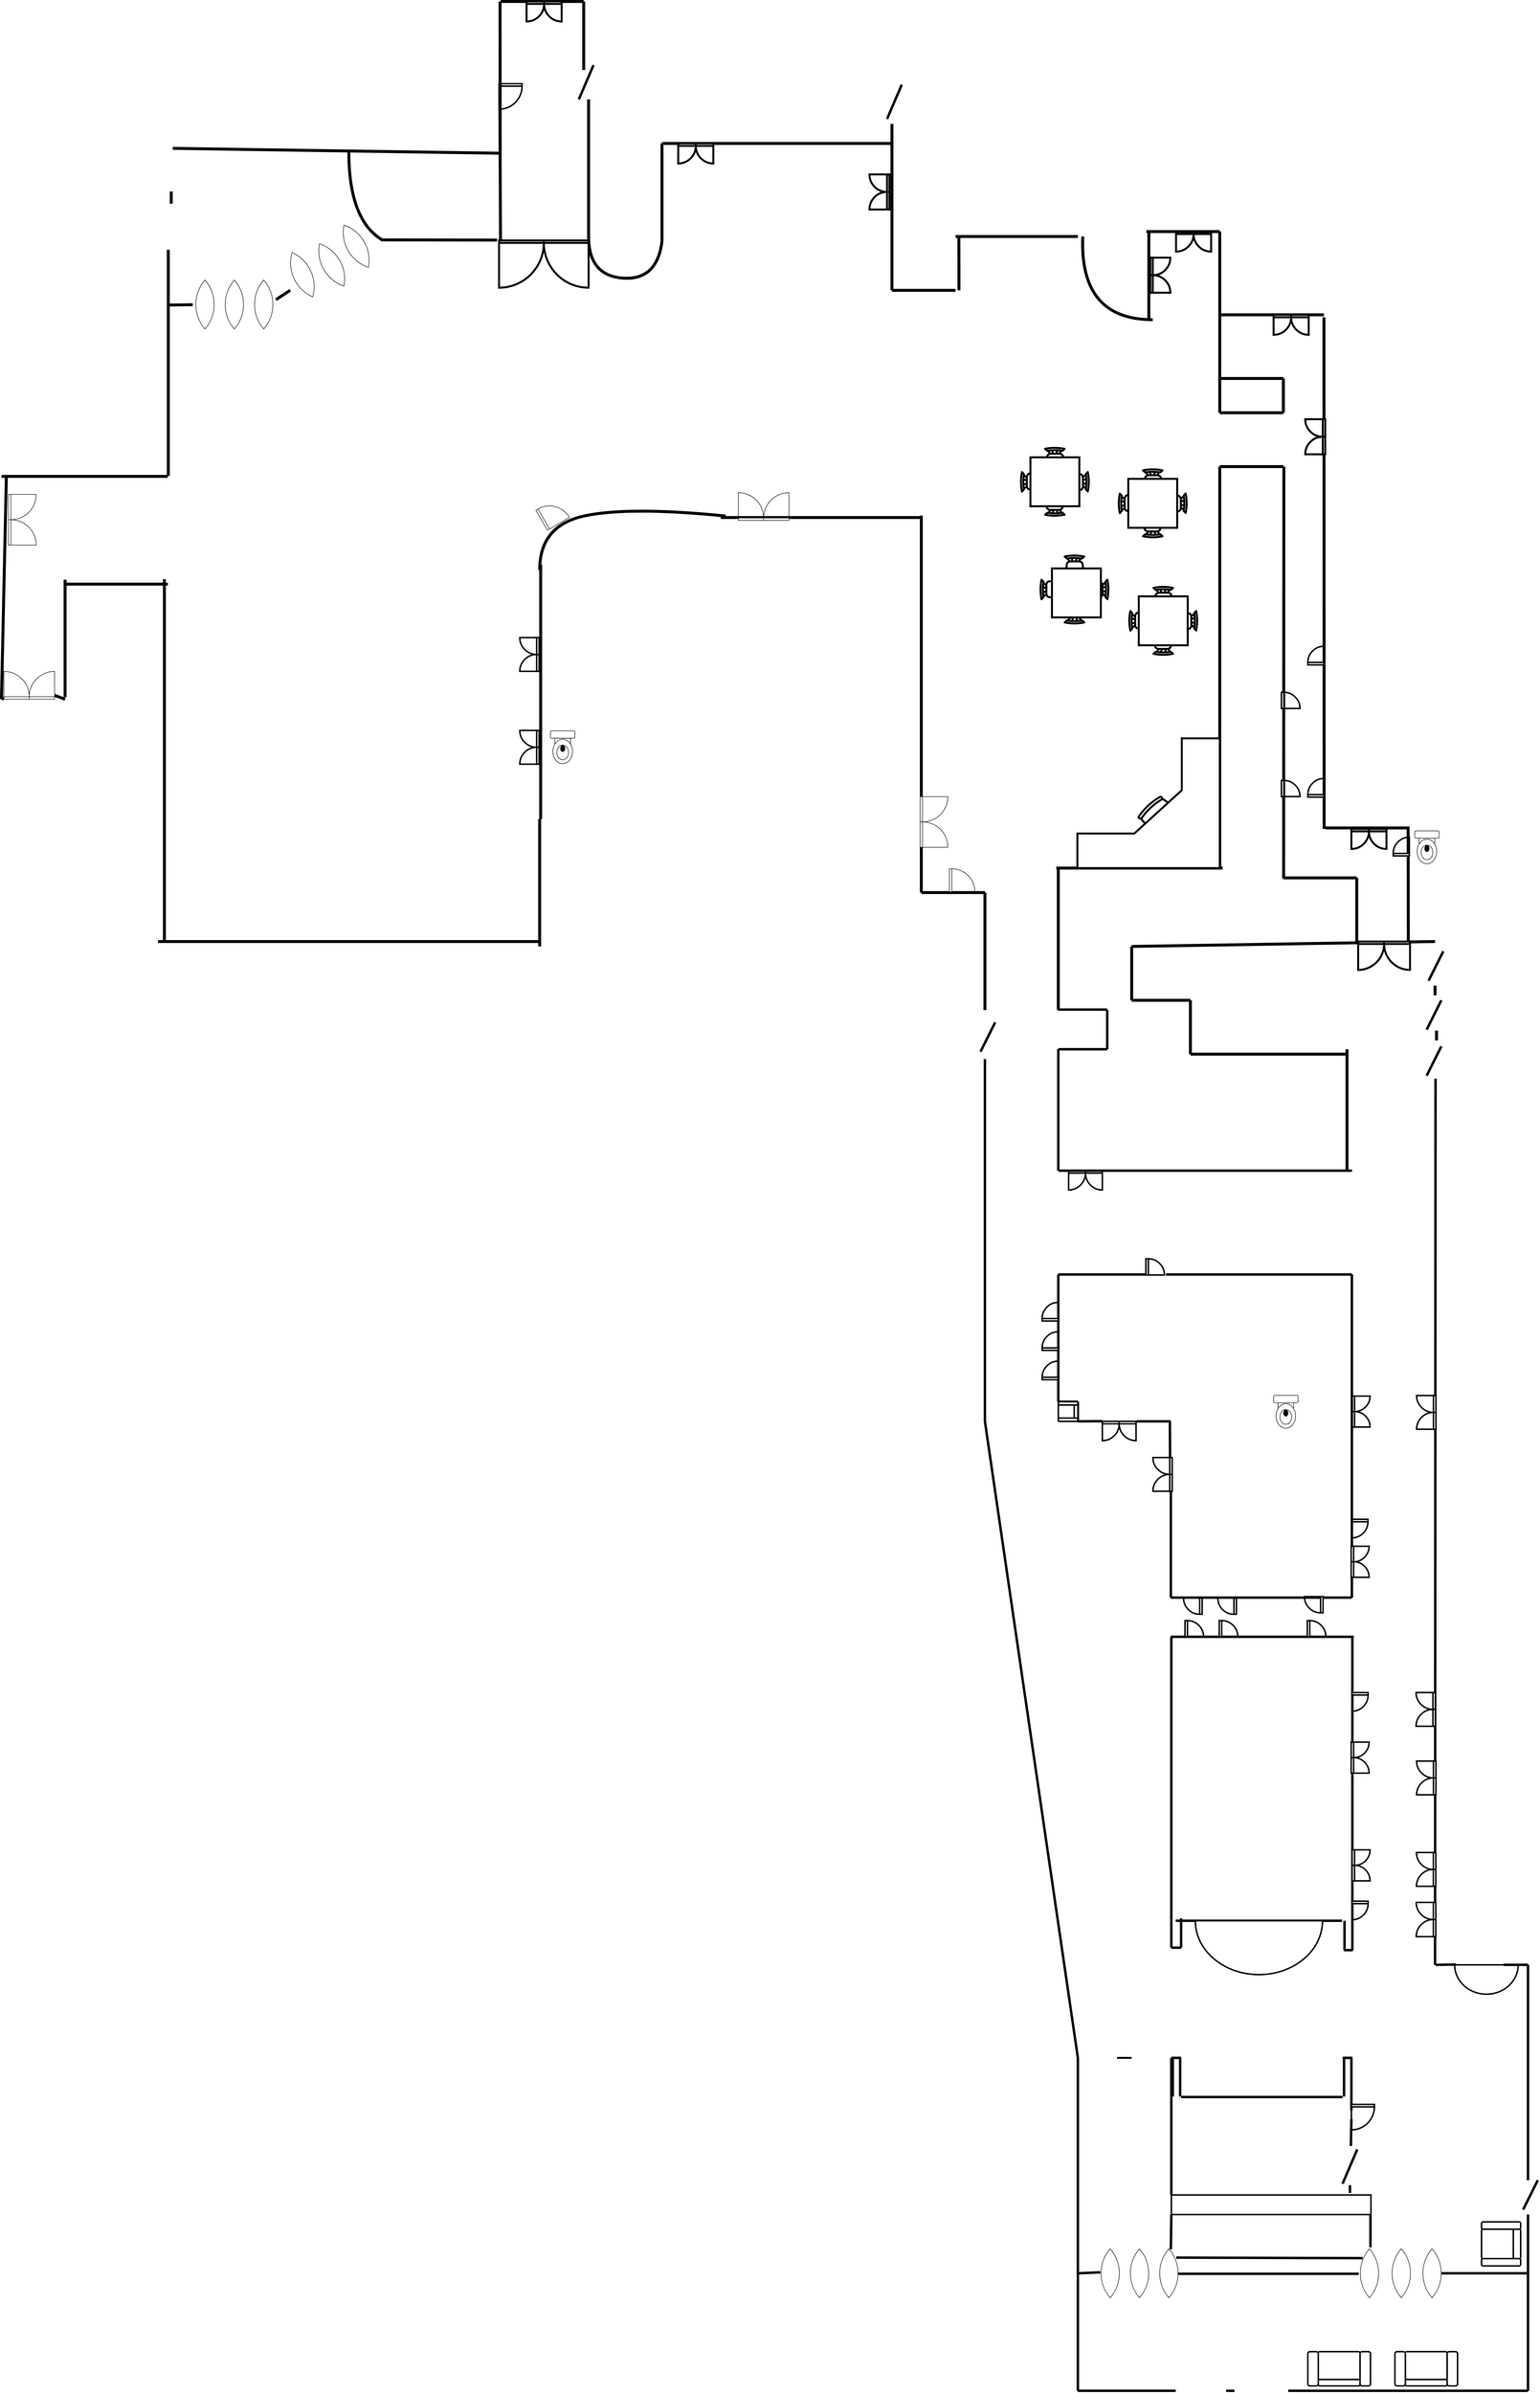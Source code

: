 <mxfile version="13.0.3" type="device"><diagram name="Page-1" id="4bd5d27a-524c-7e24-5d5f-89a86ee4fca1"><mxGraphModel dx="3224" dy="4882" grid="1" gridSize="10" guides="1" tooltips="1" connect="1" arrows="1" fold="1" page="1" pageScale="1" pageWidth="1100" pageHeight="850" background="#ffffff" math="0" shadow="0"><root><mxCell id="0"/><mxCell id="1" parent="0"/><mxCell id="_rKlIbE2oRCme31HY99A-2" value="" style="endArrow=none;html=1;strokeWidth=5;" parent="1" edge="1"><mxGeometry width="50" height="50" relative="1" as="geometry"><mxPoint x="40" y="640" as="sourcePoint"/><mxPoint x="240" y="640" as="targetPoint"/></mxGeometry></mxCell><mxCell id="_rKlIbE2oRCme31HY99A-3" value="" style="endArrow=none;html=1;strokeWidth=5;" parent="1" edge="1"><mxGeometry width="50" height="50" relative="1" as="geometry"><mxPoint x="360" y="640" as="sourcePoint"/><mxPoint x="360" y="640" as="targetPoint"/><Array as="points"><mxPoint x="340" y="640"/></Array></mxGeometry></mxCell><mxCell id="_rKlIbE2oRCme31HY99A-4" value="" style="endArrow=none;html=1;strokeWidth=5;" parent="1" edge="1"><mxGeometry width="50" height="50" relative="1" as="geometry"><mxPoint x="470" y="640" as="sourcePoint"/><mxPoint x="960" y="640" as="targetPoint"/></mxGeometry></mxCell><mxCell id="_rKlIbE2oRCme31HY99A-6" value="" style="endArrow=none;html=1;strokeWidth=5;" parent="1" edge="1"><mxGeometry width="50" height="50" relative="1" as="geometry"><mxPoint x="960" y="400" as="sourcePoint"/><mxPoint x="960" y="640" as="targetPoint"/></mxGeometry></mxCell><mxCell id="_rKlIbE2oRCme31HY99A-7" value="" style="shape=image;html=1;verticalAlign=top;verticalLabelPosition=bottom;labelBackgroundColor=#ffffff;imageAspect=0;aspect=fixed;image=https://cdn0.iconfinder.com/data/icons/outline-interiors/48/stairs_staircase_floor_level_floors-128.png;rotation=-90;" parent="1" vertex="1"><mxGeometry x="850" y="425" width="120" height="120" as="geometry"/></mxCell><mxCell id="_rKlIbE2oRCme31HY99A-8" value="" style="endArrow=none;html=1;strokeWidth=5;exitX=0.822;exitY=0.5;exitDx=0;exitDy=0;exitPerimeter=0;" parent="1" source="_rKlIbE2oRCme31HY99A-10" edge="1"><mxGeometry width="50" height="50" relative="1" as="geometry"><mxPoint x="810" y="400" as="sourcePoint"/><mxPoint x="960" y="400" as="targetPoint"/></mxGeometry></mxCell><mxCell id="_rKlIbE2oRCme31HY99A-10" value="" style="whiteSpace=wrap;html=1;shape=mxgraph.basic.pointed_oval" parent="1" vertex="1"><mxGeometry x="738.91" y="350" width="50" height="100" as="geometry"/></mxCell><mxCell id="_rKlIbE2oRCme31HY99A-11" value="" style="whiteSpace=wrap;html=1;shape=mxgraph.basic.pointed_oval" parent="1" vertex="1"><mxGeometry x="676" y="350" width="50" height="100" as="geometry"/></mxCell><mxCell id="_rKlIbE2oRCme31HY99A-12" value="" style="whiteSpace=wrap;html=1;shape=mxgraph.basic.pointed_oval" parent="1" vertex="1"><mxGeometry x="611" y="350" width="50" height="100" as="geometry"/></mxCell><mxCell id="_rKlIbE2oRCme31HY99A-13" value="" style="endArrow=none;html=1;strokeWidth=5;entryX=0.06;entryY=0.51;entryDx=0;entryDy=0;entryPerimeter=0;" parent="1" target="_rKlIbE2oRCme31HY99A-12" edge="1"><mxGeometry width="50" height="50" relative="1" as="geometry"><mxPoint x="241" y="401" as="sourcePoint"/><mxPoint x="511" y="510" as="targetPoint"/></mxGeometry></mxCell><mxCell id="_rKlIbE2oRCme31HY99A-14" value="" style="whiteSpace=wrap;html=1;shape=mxgraph.basic.pointed_oval" parent="1" vertex="1"><mxGeometry x="201" y="350" width="50" height="100" as="geometry"/></mxCell><mxCell id="_rKlIbE2oRCme31HY99A-15" value="" style="whiteSpace=wrap;html=1;shape=mxgraph.basic.pointed_oval" parent="1" vertex="1"><mxGeometry x="141" y="350" width="50" height="100" as="geometry"/></mxCell><mxCell id="_rKlIbE2oRCme31HY99A-16" value="" style="whiteSpace=wrap;html=1;shape=mxgraph.basic.pointed_oval" parent="1" vertex="1"><mxGeometry x="81" y="350" width="50" height="100" as="geometry"/></mxCell><mxCell id="_rKlIbE2oRCme31HY99A-18" value="" style="endArrow=none;html=1;strokeWidth=5;exitX=0.8;exitY=0.18;exitDx=0;exitDy=0;exitPerimeter=0;entryX=0.22;entryY=0.19;entryDx=0;entryDy=0;entryPerimeter=0;" parent="1" source="_rKlIbE2oRCme31HY99A-14" target="_rKlIbE2oRCme31HY99A-12" edge="1"><mxGeometry width="50" height="50" relative="1" as="geometry"><mxPoint x="461" y="500" as="sourcePoint"/><mxPoint x="511" y="450" as="targetPoint"/></mxGeometry></mxCell><mxCell id="_rKlIbE2oRCme31HY99A-19" value="" style="endArrow=none;html=1;strokeWidth=5;" parent="1" edge="1"><mxGeometry width="50" height="50" relative="1" as="geometry"><mxPoint x="40" y="640" as="sourcePoint"/><mxPoint x="40" y="-40" as="targetPoint"/></mxGeometry></mxCell><mxCell id="_rKlIbE2oRCme31HY99A-20" value="" style="endArrow=none;html=1;strokeWidth=5;exitX=0.58;exitY=0.01;exitDx=0;exitDy=0;exitPerimeter=0;" parent="1" source="_rKlIbE2oRCme31HY99A-14" edge="1"><mxGeometry width="50" height="50" relative="1" as="geometry"><mxPoint x="461" y="410" as="sourcePoint"/><mxPoint x="231" y="280" as="targetPoint"/></mxGeometry></mxCell><mxCell id="_rKlIbE2oRCme31HY99A-21" value="" style="endArrow=none;html=1;strokeWidth=5;entryX=0.54;entryY=-0.03;entryDx=0;entryDy=0;entryPerimeter=0;" parent="1" target="_rKlIbE2oRCme31HY99A-12" edge="1"><mxGeometry width="50" height="50" relative="1" as="geometry"><mxPoint x="638" y="280" as="sourcePoint"/><mxPoint x="511" y="360" as="targetPoint"/></mxGeometry></mxCell><mxCell id="_rKlIbE2oRCme31HY99A-25" value="" style="endArrow=none;html=1;strokeWidth=5;entryX=0.1;entryY=0.48;entryDx=0;entryDy=0;entryPerimeter=0;" parent="1" target="_rKlIbE2oRCme31HY99A-16" edge="1"><mxGeometry width="50" height="50" relative="1" as="geometry"><mxPoint x="41" y="400" as="sourcePoint"/><mxPoint x="511" y="330" as="targetPoint"/></mxGeometry></mxCell><mxCell id="_rKlIbE2oRCme31HY99A-26" value="" style="rounded=0;whiteSpace=wrap;html=1;strokeWidth=3;" parent="1" vertex="1"><mxGeometry x="231" y="240" width="408" height="40" as="geometry"/></mxCell><mxCell id="_rKlIbE2oRCme31HY99A-27" value="" style="endArrow=none;html=1;strokeWidth=5;exitX=0.895;exitY=-0.1;exitDx=0;exitDy=0;exitPerimeter=0;" parent="1" source="_rKlIbE2oRCme31HY99A-26" edge="1"><mxGeometry width="50" height="50" relative="1" as="geometry"><mxPoint x="701" y="260" as="sourcePoint"/><mxPoint x="596" y="220" as="targetPoint"/></mxGeometry></mxCell><mxCell id="_rKlIbE2oRCme31HY99A-29" value="" style="shape=image;html=1;verticalAlign=top;verticalLabelPosition=bottom;labelBackgroundColor=#ffffff;imageAspect=0;aspect=fixed;image=https://cdn1.iconfinder.com/data/icons/amenities-solid-ii/48/_elevator2-128.png;strokeWidth=3;" parent="1" vertex="1"><mxGeometry x="611" y="180" width="38" height="38" as="geometry"/></mxCell><mxCell id="_rKlIbE2oRCme31HY99A-30" value="" style="endArrow=none;html=1;strokeWidth=5;" parent="1" edge="1"><mxGeometry width="50" height="50" relative="1" as="geometry"><mxPoint x="581" y="217" as="sourcePoint"/><mxPoint x="611" y="147" as="targetPoint"/></mxGeometry></mxCell><mxCell id="_rKlIbE2oRCme31HY99A-31" value="" style="endArrow=none;html=1;strokeWidth=5;entryX=0.5;entryY=0;entryDx=0;entryDy=0;" parent="1" target="_rKlIbE2oRCme31HY99A-62" edge="1"><mxGeometry width="50" height="50" relative="1" as="geometry"><mxPoint x="598" y="140" as="sourcePoint"/><mxPoint x="598" y="110" as="targetPoint"/></mxGeometry></mxCell><mxCell id="_rKlIbE2oRCme31HY99A-33" value="" style="endArrow=none;html=1;strokeWidth=5;exitX=0.25;exitY=0;exitDx=0;exitDy=0;" parent="1" source="_rKlIbE2oRCme31HY99A-62" edge="1"><mxGeometry width="50" height="50" relative="1" as="geometry"><mxPoint x="599" y="39" as="sourcePoint"/><mxPoint x="599" y="-40" as="targetPoint"/></mxGeometry></mxCell><mxCell id="_rKlIbE2oRCme31HY99A-34" value="" style="endArrow=none;html=1;strokeWidth=5;exitX=0;exitY=0;exitDx=0;exitDy=0;" parent="1" source="_rKlIbE2oRCme31HY99A-26" edge="1"><mxGeometry width="50" height="50" relative="1" as="geometry"><mxPoint x="491" y="120" as="sourcePoint"/><mxPoint x="231" y="-40" as="targetPoint"/></mxGeometry></mxCell><mxCell id="_rKlIbE2oRCme31HY99A-37" value="" style="endArrow=none;html=1;strokeWidth=5;" parent="1" edge="1"><mxGeometry width="50" height="50" relative="1" as="geometry"><mxPoint x="581" y="-40" as="sourcePoint"/><mxPoint x="601" y="-40" as="targetPoint"/></mxGeometry></mxCell><mxCell id="_rKlIbE2oRCme31HY99A-38" value="" style="endArrow=none;html=1;strokeWidth=5;" parent="1" edge="1"><mxGeometry width="50" height="50" relative="1" as="geometry"><mxPoint x="584" y="39" as="sourcePoint"/><mxPoint x="584" y="-40" as="targetPoint"/></mxGeometry></mxCell><mxCell id="_rKlIbE2oRCme31HY99A-40" value="" style="endArrow=none;html=1;strokeWidth=5;" parent="1" edge="1"><mxGeometry width="50" height="50" relative="1" as="geometry"><mxPoint x="234" y="39" as="sourcePoint"/><mxPoint x="234" y="-40" as="targetPoint"/></mxGeometry></mxCell><mxCell id="_rKlIbE2oRCme31HY99A-41" value="" style="endArrow=none;html=1;strokeWidth=5;" parent="1" edge="1"><mxGeometry width="50" height="50" relative="1" as="geometry"><mxPoint x="231" y="-40" as="sourcePoint"/><mxPoint x="251" y="-40" as="targetPoint"/></mxGeometry></mxCell><mxCell id="_rKlIbE2oRCme31HY99A-42" value="" style="endArrow=none;html=1;strokeWidth=5;" parent="1" edge="1"><mxGeometry width="50" height="50" relative="1" as="geometry"><mxPoint x="249" y="39" as="sourcePoint"/><mxPoint x="249" y="-40" as="targetPoint"/></mxGeometry></mxCell><mxCell id="_rKlIbE2oRCme31HY99A-43" value="" style="endArrow=none;html=1;strokeWidth=5;" parent="1" edge="1"><mxGeometry width="50" height="50" relative="1" as="geometry"><mxPoint x="251" y="40" as="sourcePoint"/><mxPoint x="581" y="40" as="targetPoint"/></mxGeometry></mxCell><mxCell id="_rKlIbE2oRCme31HY99A-45" value="" style="endArrow=none;html=1;strokeWidth=5;" parent="1" edge="1"><mxGeometry width="50" height="50" relative="1" as="geometry"><mxPoint x="960" y="400" as="sourcePoint"/><mxPoint x="960" y="280" as="targetPoint"/></mxGeometry></mxCell><mxCell id="_rKlIbE2oRCme31HY99A-47" value="" style="verticalLabelPosition=bottom;html=1;verticalAlign=top;align=center;shape=mxgraph.floorplan.sofa;strokeWidth=3;rotation=90;" parent="1" vertex="1"><mxGeometry x="860" y="300" width="90" height="80" as="geometry"/></mxCell><mxCell id="_rKlIbE2oRCme31HY99A-48" value="" style="verticalLabelPosition=bottom;html=1;verticalAlign=top;align=center;shape=mxgraph.floorplan.sofa;strokeWidth=3;rotation=-180;" parent="1" vertex="1"><mxGeometry x="688" y="560" width="128" height="70" as="geometry"/></mxCell><mxCell id="_rKlIbE2oRCme31HY99A-49" value="" style="verticalLabelPosition=bottom;html=1;verticalAlign=top;align=center;shape=mxgraph.floorplan.sofa;strokeWidth=3;rotation=-180;" parent="1" vertex="1"><mxGeometry x="510" y="560" width="128" height="70" as="geometry"/></mxCell><mxCell id="_rKlIbE2oRCme31HY99A-50" value="" style="verticalLabelPosition=bottom;verticalAlign=top;html=1;shape=mxgraph.basic.half_circle;strokeWidth=3;" parent="1" vertex="1"><mxGeometry x="810" y="-230" width="130" height="60" as="geometry"/></mxCell><mxCell id="_rKlIbE2oRCme31HY99A-51" value="" style="endArrow=none;html=1;strokeWidth=5;" parent="1" edge="1"><mxGeometry width="50" height="50" relative="1" as="geometry"><mxPoint x="960" y="210" as="sourcePoint"/><mxPoint x="960" y="-230" as="targetPoint"/></mxGeometry></mxCell><mxCell id="_rKlIbE2oRCme31HY99A-55" value="" style="endArrow=none;html=1;strokeWidth=5;" parent="1" edge="1"><mxGeometry width="50" height="50" relative="1" as="geometry"><mxPoint x="960" y="-230" as="sourcePoint"/><mxPoint x="910" y="-230" as="targetPoint"/></mxGeometry></mxCell><mxCell id="_rKlIbE2oRCme31HY99A-58" value="" style="endArrow=none;html=1;strokeWidth=5;entryX=-0.032;entryY=-0.008;entryDx=0;entryDy=0;entryPerimeter=0;" parent="1" edge="1"><mxGeometry width="50" height="50" relative="1" as="geometry"><mxPoint x="771" y="-230" as="sourcePoint"/><mxPoint x="812.84" y="-230.48" as="targetPoint"/></mxGeometry></mxCell><mxCell id="_rKlIbE2oRCme31HY99A-59" value="" style="endArrow=none;html=1;strokeWidth=5;" parent="1" edge="1"><mxGeometry width="50" height="50" relative="1" as="geometry"><mxPoint x="770" y="-230" as="sourcePoint"/><mxPoint x="771" y="-2040" as="targetPoint"/></mxGeometry></mxCell><mxCell id="_rKlIbE2oRCme31HY99A-61" value="" style="verticalLabelPosition=bottom;html=1;verticalAlign=top;align=center;shape=mxgraph.floorplan.doorLeft;aspect=fixed;strokeWidth=3;" parent="1" vertex="1"><mxGeometry x="599" y="55" width="47.06" height="50" as="geometry"/></mxCell><mxCell id="_rKlIbE2oRCme31HY99A-62" value="" style="shape=image;html=1;verticalAlign=top;verticalLabelPosition=bottom;labelBackgroundColor=#ffffff;imageAspect=0;aspect=fixed;image=https://cdn0.iconfinder.com/data/icons/outline-interiors/48/stairs_staircase_floor_level_floors-128.png;rotation=90;" parent="1" vertex="1"><mxGeometry x="529" y="50" width="70" height="70" as="geometry"/></mxCell><mxCell id="_rKlIbE2oRCme31HY99A-63" value="" style="endArrow=none;html=1;strokeWidth=5;" parent="1" edge="1"><mxGeometry width="50" height="50" relative="1" as="geometry"><mxPoint x="601" y="-900" as="sourcePoint"/><mxPoint x="601" y="-260" as="targetPoint"/></mxGeometry></mxCell><mxCell id="_rKlIbE2oRCme31HY99A-64" value="" style="endArrow=none;html=1;strokeWidth=5;" parent="1" edge="1"><mxGeometry width="50" height="50" relative="1" as="geometry"><mxPoint x="602" y="-260" as="sourcePoint"/><mxPoint x="584" y="-260" as="targetPoint"/></mxGeometry></mxCell><mxCell id="_rKlIbE2oRCme31HY99A-65" value="" style="endArrow=none;html=1;strokeWidth=5;" parent="1" edge="1"><mxGeometry width="50" height="50" relative="1" as="geometry"><mxPoint x="585" y="-260" as="sourcePoint"/><mxPoint x="585" y="-320" as="targetPoint"/></mxGeometry></mxCell><mxCell id="_rKlIbE2oRCme31HY99A-66" value="" style="verticalLabelPosition=bottom;html=1;verticalAlign=top;align=center;shape=mxgraph.floorplan.doorLeft;aspect=fixed;strokeWidth=3;" parent="1" vertex="1"><mxGeometry x="600.24" y="-360" width="32.94" height="35" as="geometry"/></mxCell><mxCell id="_rKlIbE2oRCme31HY99A-67" value="" style="verticalLabelPosition=bottom;html=1;verticalAlign=top;align=center;shape=mxgraph.floorplan.doorDouble;aspect=fixed;strokeWidth=3;rotation=90;" parent="1" vertex="1"><mxGeometry x="717.91" y="-341.09" width="70" height="37.19" as="geometry"/></mxCell><mxCell id="_rKlIbE2oRCme31HY99A-68" value="" style="verticalLabelPosition=bottom;html=1;verticalAlign=top;align=center;shape=mxgraph.floorplan.doorDouble;aspect=fixed;strokeWidth=3;rotation=90;" parent="1" vertex="1"><mxGeometry x="718.74" y="-443.17" width="68.91" height="36.61" as="geometry"/></mxCell><mxCell id="_rKlIbE2oRCme31HY99A-69" value="" style="endArrow=none;html=1;strokeWidth=5;" parent="1" edge="1"><mxGeometry width="50" height="50" relative="1" as="geometry"><mxPoint x="580" y="-320" as="sourcePoint"/><mxPoint x="240" y="-320" as="targetPoint"/></mxGeometry></mxCell><mxCell id="_rKlIbE2oRCme31HY99A-70" value="" style="endArrow=none;html=1;strokeWidth=5;" parent="1" edge="1"><mxGeometry width="50" height="50" relative="1" as="geometry"><mxPoint x="251" y="-325" as="sourcePoint"/><mxPoint x="251" y="-265" as="targetPoint"/></mxGeometry></mxCell><mxCell id="_rKlIbE2oRCme31HY99A-72" value="" style="endArrow=none;html=1;strokeWidth=5;" parent="1" edge="1"><mxGeometry width="50" height="50" relative="1" as="geometry"><mxPoint x="231" y="-265" as="sourcePoint"/><mxPoint x="251" y="-265" as="targetPoint"/></mxGeometry></mxCell><mxCell id="_rKlIbE2oRCme31HY99A-73" value="" style="endArrow=none;html=1;strokeWidth=5;" parent="1" edge="1"><mxGeometry width="50" height="50" relative="1" as="geometry"><mxPoint x="231" y="-265" as="sourcePoint"/><mxPoint x="231" y="-900" as="targetPoint"/></mxGeometry></mxCell><mxCell id="_rKlIbE2oRCme31HY99A-75" value="" style="verticalLabelPosition=bottom;html=1;verticalAlign=top;align=center;shape=mxgraph.floorplan.doorDouble;aspect=fixed;strokeWidth=3;rotation=-90;" parent="1" vertex="1"><mxGeometry x="585.72" y="-450" width="63.28" height="33.62" as="geometry"/></mxCell><mxCell id="LuRkMa4aq6D61Ar3Rzs2-4" value="" style="endArrow=none;html=1;strokeWidth=4;" parent="1" edge="1"><mxGeometry width="50" height="50" relative="1" as="geometry"><mxPoint x="120" y="-40" as="sourcePoint"/><mxPoint x="150" y="-40" as="targetPoint"/></mxGeometry></mxCell><mxCell id="LuRkMa4aq6D61Ar3Rzs2-5" value="" style="verticalLabelPosition=bottom;html=1;verticalAlign=top;align=center;shape=mxgraph.floorplan.doorDouble;aspect=fixed;strokeWidth=3;rotation=90;" parent="1" vertex="1"><mxGeometry x="719" y="-630" width="68.91" height="36.61" as="geometry"/></mxCell><mxCell id="LuRkMa4aq6D61Ar3Rzs2-7" value="" style="verticalLabelPosition=bottom;html=1;verticalAlign=top;align=center;shape=mxgraph.floorplan.doorDouble;aspect=fixed;strokeWidth=3;rotation=-90;" parent="1" vertex="1"><mxGeometry x="583.78" y="-670" width="63.28" height="33.62" as="geometry"/></mxCell><mxCell id="LuRkMa4aq6D61Ar3Rzs2-8" value="" style="verticalLabelPosition=bottom;html=1;verticalAlign=top;align=center;shape=mxgraph.floorplan.doorDouble;aspect=fixed;strokeWidth=3;rotation=90;" parent="1" vertex="1"><mxGeometry x="717.91" y="-770" width="68.91" height="36.61" as="geometry"/></mxCell><mxCell id="LuRkMa4aq6D61Ar3Rzs2-9" value="" style="verticalLabelPosition=bottom;html=1;verticalAlign=top;align=center;shape=mxgraph.floorplan.doorLeft;aspect=fixed;strokeWidth=3;" parent="1" vertex="1"><mxGeometry x="600.24" y="-786" width="32.94" height="35" as="geometry"/></mxCell><mxCell id="LuRkMa4aq6D61Ar3Rzs2-11" value="" style="verticalLabelPosition=bottom;html=1;verticalAlign=top;align=center;shape=mxgraph.floorplan.doorLeft;aspect=fixed;strokeWidth=3;" parent="1" vertex="1"><mxGeometry x="599.89" y="-1140" width="32.94" height="35" as="geometry"/></mxCell><mxCell id="LuRkMa4aq6D61Ar3Rzs2-12" value="" style="verticalLabelPosition=bottom;html=1;verticalAlign=top;align=center;shape=mxgraph.floorplan.doorDouble;aspect=fixed;strokeWidth=3;rotation=-90;" parent="1" vertex="1"><mxGeometry x="585.72" y="-1376.81" width="63.28" height="33.62" as="geometry"/></mxCell><mxCell id="LuRkMa4aq6D61Ar3Rzs2-13" value="" style="endArrow=none;html=1;strokeWidth=5;" parent="1" edge="1"><mxGeometry width="50" height="50" relative="1" as="geometry"><mxPoint x="600" y="-980" as="sourcePoint"/><mxPoint x="600" y="-1640" as="targetPoint"/></mxGeometry></mxCell><mxCell id="LuRkMa4aq6D61Ar3Rzs2-14" value="" style="endArrow=none;html=1;strokeWidth=5;" parent="1" edge="1"><mxGeometry width="50" height="50" relative="1" as="geometry"><mxPoint x="230" y="-980" as="sourcePoint"/><mxPoint x="600" y="-980" as="targetPoint"/></mxGeometry></mxCell><mxCell id="LuRkMa4aq6D61Ar3Rzs2-15" value="" style="endArrow=none;html=1;strokeWidth=5;" parent="1" edge="1"><mxGeometry width="50" height="50" relative="1" as="geometry"><mxPoint x="230" y="-900" as="sourcePoint"/><mxPoint x="604" y="-900" as="targetPoint"/></mxGeometry></mxCell><mxCell id="LuRkMa4aq6D61Ar3Rzs2-16" value="" style="verticalLabelPosition=bottom;html=1;verticalAlign=top;align=center;shape=mxgraph.floorplan.doorLeft;aspect=fixed;strokeWidth=3;rotation=-90;" parent="1" vertex="1"><mxGeometry x="510" y="-934" width="32.94" height="35" as="geometry"/></mxCell><mxCell id="LuRkMa4aq6D61Ar3Rzs2-18" value="" style="verticalLabelPosition=bottom;html=1;verticalAlign=top;align=center;shape=mxgraph.floorplan.doorLeft;aspect=fixed;strokeWidth=3;rotation=-90;" parent="1" vertex="1"><mxGeometry x="330" y="-934" width="32.94" height="35" as="geometry"/></mxCell><mxCell id="LuRkMa4aq6D61Ar3Rzs2-19" value="" style="verticalLabelPosition=bottom;html=1;verticalAlign=top;align=center;shape=mxgraph.floorplan.doorLeft;aspect=fixed;strokeWidth=3;rotation=-90;" parent="1" vertex="1"><mxGeometry x="260" y="-934" width="32.94" height="35" as="geometry"/></mxCell><mxCell id="LuRkMa4aq6D61Ar3Rzs2-20" value="" style="verticalLabelPosition=bottom;html=1;verticalAlign=top;align=center;shape=mxgraph.floorplan.doorLeft;aspect=fixed;strokeWidth=3;rotation=90;" parent="1" vertex="1"><mxGeometry x="330" y="-980" width="32.94" height="35" as="geometry"/></mxCell><mxCell id="LuRkMa4aq6D61Ar3Rzs2-21" value="" style="verticalLabelPosition=bottom;html=1;verticalAlign=top;align=center;shape=mxgraph.floorplan.doorLeft;aspect=fixed;strokeWidth=3;rotation=90;" parent="1" vertex="1"><mxGeometry x="260" y="-980" width="32.94" height="35" as="geometry"/></mxCell><mxCell id="LuRkMa4aq6D61Ar3Rzs2-10" value="" style="verticalLabelPosition=bottom;html=1;verticalAlign=top;align=center;shape=mxgraph.floorplan.doorDouble;aspect=fixed;strokeWidth=3;rotation=-90;" parent="1" vertex="1"><mxGeometry x="583.78" y="-1070" width="63.28" height="33.62" as="geometry"/></mxCell><mxCell id="LuRkMa4aq6D61Ar3Rzs2-23" value="" style="endArrow=none;html=1;strokeWidth=5;" parent="1" edge="1"><mxGeometry width="50" height="50" relative="1" as="geometry"><mxPoint x="230" y="-980" as="sourcePoint"/><mxPoint x="230" y="-1200" as="targetPoint"/></mxGeometry></mxCell><mxCell id="LuRkMa4aq6D61Ar3Rzs2-17" value="" style="verticalLabelPosition=bottom;html=1;verticalAlign=top;align=center;shape=mxgraph.floorplan.doorLeft;aspect=fixed;strokeWidth=3;rotation=90;" parent="1" vertex="1"><mxGeometry x="507.06" y="-983" width="32.94" height="35" as="geometry"/></mxCell><mxCell id="LuRkMa4aq6D61Ar3Rzs2-24" value="" style="verticalLabelPosition=bottom;html=1;verticalAlign=top;align=center;shape=mxgraph.floorplan.doorDouble;aspect=fixed;strokeWidth=3;rotation=90;" parent="1" vertex="1"><mxGeometry x="180" y="-1250" width="68.91" height="36.61" as="geometry"/></mxCell><mxCell id="LuRkMa4aq6D61Ar3Rzs2-25" value="" style="endArrow=none;html=1;strokeWidth=5;exitX=-0.021;exitY=0.119;exitDx=0;exitDy=0;exitPerimeter=0;" parent="1" source="LuRkMa4aq6D61Ar3Rzs2-24" edge="1"><mxGeometry width="50" height="50" relative="1" as="geometry"><mxPoint x="500" y="-1220" as="sourcePoint"/><mxPoint x="228" y="-1340" as="targetPoint"/></mxGeometry></mxCell><mxCell id="LuRkMa4aq6D61Ar3Rzs2-26" value="" style="endArrow=none;html=1;strokeWidth=5;" parent="1" edge="1"><mxGeometry width="50" height="50" relative="1" as="geometry"><mxPoint x="160" y="-1340" as="sourcePoint"/><mxPoint x="230" y="-1340" as="targetPoint"/></mxGeometry></mxCell><mxCell id="LuRkMa4aq6D61Ar3Rzs2-27" value="" style="verticalLabelPosition=bottom;html=1;verticalAlign=top;align=center;shape=mxgraph.floorplan.doorDouble;aspect=fixed;strokeWidth=3;rotation=0;" parent="1" vertex="1"><mxGeometry x="90" y="-1340" width="68.91" height="36.61" as="geometry"/></mxCell><mxCell id="LuRkMa4aq6D61Ar3Rzs2-28" value="" style="endArrow=none;html=1;strokeWidth=5;" parent="1" edge="1"><mxGeometry width="50" height="50" relative="1" as="geometry"><mxPoint x="40" y="-40" as="sourcePoint"/><mxPoint x="-150" y="-1340" as="targetPoint"/></mxGeometry></mxCell><mxCell id="LuRkMa4aq6D61Ar3Rzs2-29" value="" style="endArrow=none;html=1;strokeWidth=5;entryX=0;entryY=-0.011;entryDx=0;entryDy=0;entryPerimeter=0;" parent="1" target="LuRkMa4aq6D61Ar3Rzs2-27" edge="1"><mxGeometry width="50" height="50" relative="1" as="geometry"><mxPoint x="40" y="-1340" as="sourcePoint"/><mxPoint x="270" y="-1280" as="targetPoint"/></mxGeometry></mxCell><mxCell id="LuRkMa4aq6D61Ar3Rzs2-30" value="" style="endArrow=none;html=1;strokeWidth=5;" parent="1" edge="1"><mxGeometry width="50" height="50" relative="1" as="geometry"><mxPoint x="-150" y="-1340" as="sourcePoint"/><mxPoint x="-150" y="-2080" as="targetPoint"/></mxGeometry></mxCell><mxCell id="LuRkMa4aq6D61Ar3Rzs2-31" value="" style="endArrow=none;html=1;strokeWidth=5;" parent="1" edge="1"><mxGeometry width="50" height="50" relative="1" as="geometry"><mxPoint x="40" y="-1340" as="sourcePoint"/><mxPoint x="40" y="-1380" as="targetPoint"/></mxGeometry></mxCell><mxCell id="LuRkMa4aq6D61Ar3Rzs2-32" value="" style="endArrow=none;html=1;strokeWidth=5;" parent="1" edge="1"><mxGeometry width="50" height="50" relative="1" as="geometry"><mxPoint x="40" y="-1380" as="sourcePoint"/><mxPoint y="-1380" as="targetPoint"/></mxGeometry></mxCell><mxCell id="LuRkMa4aq6D61Ar3Rzs2-33" value="" style="endArrow=none;html=1;strokeWidth=5;" parent="1" edge="1"><mxGeometry width="50" height="50" relative="1" as="geometry"><mxPoint y="-1640" as="sourcePoint"/><mxPoint y="-1380" as="targetPoint"/></mxGeometry></mxCell><mxCell id="LuRkMa4aq6D61Ar3Rzs2-34" value="" style="verticalLabelPosition=bottom;html=1;verticalAlign=top;align=center;shape=mxgraph.floorplan.sofa;strokeWidth=3;rotation=90;" parent="1" vertex="1"><mxGeometry y="-1380" width="40" height="40" as="geometry"/></mxCell><mxCell id="LuRkMa4aq6D61Ar3Rzs2-35" value="" style="verticalLabelPosition=bottom;html=1;verticalAlign=top;align=center;shape=mxgraph.floorplan.doorLeft;aspect=fixed;strokeWidth=3;rotation=-180;" parent="1" vertex="1"><mxGeometry x="-33" y="-1460" width="32.94" height="35" as="geometry"/></mxCell><mxCell id="LuRkMa4aq6D61Ar3Rzs2-36" value="" style="verticalLabelPosition=bottom;html=1;verticalAlign=top;align=center;shape=mxgraph.floorplan.doorLeft;aspect=fixed;strokeWidth=3;rotation=-180;" parent="1" vertex="1"><mxGeometry x="-33" y="-1520" width="32.94" height="35" as="geometry"/></mxCell><mxCell id="LuRkMa4aq6D61Ar3Rzs2-37" value="" style="verticalLabelPosition=bottom;html=1;verticalAlign=top;align=center;shape=mxgraph.floorplan.doorLeft;aspect=fixed;strokeWidth=3;rotation=-180;" parent="1" vertex="1"><mxGeometry x="-33" y="-1580" width="32.94" height="35" as="geometry"/></mxCell><mxCell id="LuRkMa4aq6D61Ar3Rzs2-38" value="" style="endArrow=none;html=1;strokeWidth=5;" parent="1" edge="1"><mxGeometry width="50" height="50" relative="1" as="geometry"><mxPoint x="-0.06" y="-1640" as="sourcePoint"/><mxPoint x="180" y="-1640" as="targetPoint"/></mxGeometry></mxCell><mxCell id="LuRkMa4aq6D61Ar3Rzs2-39" value="" style="verticalLabelPosition=bottom;html=1;verticalAlign=top;align=center;shape=mxgraph.floorplan.doorLeft;aspect=fixed;strokeWidth=3;rotation=-90;" parent="1" vertex="1"><mxGeometry x="180" y="-1673" width="32.94" height="35" as="geometry"/></mxCell><mxCell id="LuRkMa4aq6D61Ar3Rzs2-40" value="" style="endArrow=none;html=1;strokeWidth=5;exitX=0.029;exitY=1.172;exitDx=0;exitDy=0;exitPerimeter=0;" parent="1" source="LuRkMa4aq6D61Ar3Rzs2-39" edge="1"><mxGeometry width="50" height="50" relative="1" as="geometry"><mxPoint x="220" y="-1630" as="sourcePoint"/><mxPoint x="600" y="-1640" as="targetPoint"/></mxGeometry></mxCell><mxCell id="LuRkMa4aq6D61Ar3Rzs2-41" value="" style="verticalLabelPosition=bottom;html=1;verticalAlign=top;align=center;shape=mxgraph.floorplan.toilet;" parent="1" vertex="1"><mxGeometry x="440" y="-1393" width="50" height="67" as="geometry"/></mxCell><mxCell id="LuRkMa4aq6D61Ar3Rzs2-42" value="" style="shape=image;html=1;verticalAlign=top;verticalLabelPosition=bottom;labelBackgroundColor=#ffffff;imageAspect=0;aspect=fixed;image=https://cdn0.iconfinder.com/data/icons/outline-interiors/48/stairs_staircase_floor_level_floors-128.png;rotation=-180;" parent="1" vertex="1"><mxGeometry x="480" y="-1463" width="70" height="70" as="geometry"/></mxCell><mxCell id="LuRkMa4aq6D61Ar3Rzs2-43" value="" style="verticalLabelPosition=bottom;html=1;verticalAlign=top;align=center;shape=mxgraph.floorplan.doorDouble;aspect=fixed;strokeWidth=3;rotation=90;" parent="1" vertex="1"><mxGeometry x="719" y="-1376.61" width="68.91" height="36.61" as="geometry"/></mxCell><mxCell id="LuRkMa4aq6D61Ar3Rzs2-44" value="" style="verticalLabelPosition=bottom;html=1;verticalAlign=top;align=center;shape=mxgraph.floorplan.doorDouble;aspect=fixed;strokeWidth=3;rotation=0;" parent="1" vertex="1"><mxGeometry x="21.09" y="-1852" width="68.91" height="36.61" as="geometry"/></mxCell><mxCell id="LuRkMa4aq6D61Ar3Rzs2-45" value="" style="endArrow=none;html=1;strokeWidth=5;" parent="1" edge="1"><mxGeometry width="50" height="50" relative="1" as="geometry"><mxPoint x="0.24" y="-1852" as="sourcePoint"/><mxPoint x="600.24" y="-1852" as="targetPoint"/></mxGeometry></mxCell><mxCell id="7k25sjJ66NW0ByL11UbI-1" value="" style="endArrow=none;html=1;strokeWidth=5;" parent="1" edge="1"><mxGeometry width="50" height="50" relative="1" as="geometry"><mxPoint y="-1852" as="sourcePoint"/><mxPoint y="-2100" as="targetPoint"/></mxGeometry></mxCell><mxCell id="7k25sjJ66NW0ByL11UbI-2" value="" style="endArrow=none;html=1;strokeWidth=5;" parent="1" edge="1"><mxGeometry width="50" height="50" relative="1" as="geometry"><mxPoint y="-2100" as="sourcePoint"/><mxPoint x="100" y="-2100" as="targetPoint"/></mxGeometry></mxCell><mxCell id="7k25sjJ66NW0ByL11UbI-3" value="" style="endArrow=none;html=1;strokeWidth=5;" parent="1" edge="1"><mxGeometry width="50" height="50" relative="1" as="geometry"><mxPoint x="100" y="-2100" as="sourcePoint"/><mxPoint x="100" y="-2180" as="targetPoint"/></mxGeometry></mxCell><mxCell id="7k25sjJ66NW0ByL11UbI-4" value="" style="endArrow=none;html=1;strokeWidth=5;" parent="1" edge="1"><mxGeometry width="50" height="50" relative="1" as="geometry"><mxPoint x="-0.06" y="-2181" as="sourcePoint"/><mxPoint x="99.94" y="-2181" as="targetPoint"/></mxGeometry></mxCell><mxCell id="7k25sjJ66NW0ByL11UbI-5" value="" style="endArrow=none;html=1;strokeWidth=5;" parent="1" edge="1"><mxGeometry width="50" height="50" relative="1" as="geometry"><mxPoint x="-159" y="-2095.0" as="sourcePoint"/><mxPoint x="-129" y="-2155.0" as="targetPoint"/></mxGeometry></mxCell><mxCell id="7k25sjJ66NW0ByL11UbI-6" value="" style="shape=image;html=1;verticalAlign=top;verticalLabelPosition=bottom;labelBackgroundColor=#ffffff;imageAspect=0;aspect=fixed;image=https://cdn2.iconfinder.com/data/icons/basic-ui-elements-16/117/exit-128.png;strokeWidth=3;" parent="1" vertex="1"><mxGeometry x="-100" y="-2144" width="38" height="38" as="geometry"/></mxCell><mxCell id="7k25sjJ66NW0ByL11UbI-7" value="" style="shape=image;html=1;verticalAlign=top;verticalLabelPosition=bottom;labelBackgroundColor=#ffffff;imageAspect=0;aspect=fixed;image=https://cdn1.iconfinder.com/data/icons/amenities-solid-ii/48/_elevator2-128.png;strokeWidth=3;" parent="1" vertex="1"><mxGeometry x="52" y="-2160" width="38" height="38" as="geometry"/></mxCell><mxCell id="7k25sjJ66NW0ByL11UbI-8" value="" style="endArrow=none;html=1;strokeWidth=6;" parent="1" edge="1"><mxGeometry width="50" height="50" relative="1" as="geometry"><mxPoint x="-150" y="-2180" as="sourcePoint"/><mxPoint x="-150" y="-2420" as="targetPoint"/></mxGeometry></mxCell><mxCell id="7k25sjJ66NW0ByL11UbI-9" value="" style="endArrow=none;html=1;strokeWidth=6;" parent="1" edge="1"><mxGeometry width="50" height="50" relative="1" as="geometry"><mxPoint x="-150" y="-2420" as="sourcePoint"/><mxPoint x="-280" y="-2420" as="targetPoint"/></mxGeometry></mxCell><mxCell id="7k25sjJ66NW0ByL11UbI-10" value="" style="endArrow=none;html=1;strokeWidth=6;" parent="1" edge="1"><mxGeometry width="50" height="50" relative="1" as="geometry"><mxPoint x="-280" y="-2420" as="sourcePoint"/><mxPoint x="-280" y="-3190" as="targetPoint"/></mxGeometry></mxCell><mxCell id="7k25sjJ66NW0ByL11UbI-11" value="" style="endArrow=none;html=1;strokeWidth=6;" parent="1" edge="1"><mxGeometry width="50" height="50" relative="1" as="geometry"><mxPoint y="-2180" as="sourcePoint"/><mxPoint y="-2470" as="targetPoint"/></mxGeometry></mxCell><mxCell id="7k25sjJ66NW0ByL11UbI-12" value="" style="endArrow=none;html=1;strokeWidth=6;" parent="1" edge="1"><mxGeometry width="50" height="50" relative="1" as="geometry"><mxPoint x="-4" y="-2470" as="sourcePoint"/><mxPoint x="336" y="-2470" as="targetPoint"/></mxGeometry></mxCell><mxCell id="7k25sjJ66NW0ByL11UbI-13" value="" style="endArrow=none;html=1;strokeWidth=6;" parent="1" edge="1"><mxGeometry width="50" height="50" relative="1" as="geometry"><mxPoint x="330" y="-2470" as="sourcePoint"/><mxPoint x="330" y="-3290" as="targetPoint"/></mxGeometry></mxCell><mxCell id="7k25sjJ66NW0ByL11UbI-14" value="" style="verticalLabelPosition=bottom;html=1;verticalAlign=top;align=center;shape=mxgraph.floorplan.doorLeft;aspect=fixed;rotation=-90;" parent="1" vertex="1"><mxGeometry x="-221.03" y="-2470" width="47.06" height="50" as="geometry"/></mxCell><mxCell id="7k25sjJ66NW0ByL11UbI-15" value="" style="verticalLabelPosition=bottom;html=1;verticalAlign=top;align=center;shape=mxgraph.floorplan.doorDouble;aspect=fixed;rotation=-90;" parent="1" vertex="1"><mxGeometry x="-306.76" y="-2591.76" width="103.53" height="55" as="geometry"/></mxCell><mxCell id="7k25sjJ66NW0ByL11UbI-16" value="" style="endArrow=none;html=1;strokeWidth=6;" parent="1" edge="1"><mxGeometry width="50" height="50" relative="1" as="geometry"><mxPoint x="590" y="-1850" as="sourcePoint"/><mxPoint x="590" y="-2100" as="targetPoint"/></mxGeometry></mxCell><mxCell id="7k25sjJ66NW0ByL11UbI-17" value="" style="endArrow=none;html=1;strokeWidth=6;" parent="1" edge="1"><mxGeometry width="50" height="50" relative="1" as="geometry"><mxPoint x="590" y="-2090" as="sourcePoint"/><mxPoint x="270" y="-2090" as="targetPoint"/></mxGeometry></mxCell><mxCell id="7k25sjJ66NW0ByL11UbI-18" value="" style="endArrow=none;html=1;strokeWidth=6;" parent="1" edge="1"><mxGeometry width="50" height="50" relative="1" as="geometry"><mxPoint x="270" y="-2090" as="sourcePoint"/><mxPoint x="270" y="-2200" as="targetPoint"/></mxGeometry></mxCell><mxCell id="7k25sjJ66NW0ByL11UbI-19" value="" style="endArrow=none;html=1;strokeWidth=6;" parent="1" edge="1"><mxGeometry width="50" height="50" relative="1" as="geometry"><mxPoint x="270" y="-2200" as="sourcePoint"/><mxPoint x="150" y="-2200" as="targetPoint"/></mxGeometry></mxCell><mxCell id="7k25sjJ66NW0ByL11UbI-20" value="" style="endArrow=none;html=1;strokeWidth=6;" parent="1" edge="1"><mxGeometry width="50" height="50" relative="1" as="geometry"><mxPoint x="150" y="-2200" as="sourcePoint"/><mxPoint x="150" y="-2310" as="targetPoint"/></mxGeometry></mxCell><mxCell id="7k25sjJ66NW0ByL11UbI-21" value="" style="endArrow=none;html=1;strokeWidth=6;" parent="1" edge="1"><mxGeometry width="50" height="50" relative="1" as="geometry"><mxPoint x="770" y="-2320" as="sourcePoint"/><mxPoint x="150" y="-2310" as="targetPoint"/></mxGeometry></mxCell><mxCell id="7k25sjJ66NW0ByL11UbI-22" value="" style="shape=image;html=1;verticalAlign=top;verticalLabelPosition=bottom;labelBackgroundColor=#ffffff;imageAspect=0;aspect=fixed;image=https://cdn0.iconfinder.com/data/icons/outline-interiors/48/stairs_staircase_floor_level_floors-128.png;rotation=-180;" parent="1" vertex="1"><mxGeometry x="480" y="-2180" width="90" height="90" as="geometry"/></mxCell><mxCell id="7k25sjJ66NW0ByL11UbI-23" value="" style="shape=image;html=1;verticalAlign=top;verticalLabelPosition=bottom;labelBackgroundColor=#ffffff;imageAspect=0;aspect=fixed;image=https://cdn0.iconfinder.com/data/icons/outline-interiors/48/stairs_staircase_floor_level_floors-128.png;rotation=0;" parent="1" vertex="1"><mxGeometry x="362.94" y="-2180" width="90" height="90" as="geometry"/></mxCell><mxCell id="7k25sjJ66NW0ByL11UbI-24" value="" style="shape=image;html=1;verticalAlign=top;verticalLabelPosition=bottom;labelBackgroundColor=#ffffff;imageAspect=0;aspect=fixed;image=https://cdn2.iconfinder.com/data/icons/basic-ui-elements-16/117/exit-128.png;strokeWidth=3;" parent="1" vertex="1"><mxGeometry x="919" y="218" width="38" height="38" as="geometry"/></mxCell><mxCell id="7k25sjJ66NW0ByL11UbI-25" value="" style="endArrow=none;html=1;strokeWidth=5;" parent="1" edge="1"><mxGeometry width="50" height="50" relative="1" as="geometry"><mxPoint x="950" y="270" as="sourcePoint"/><mxPoint x="980" y="210" as="targetPoint"/></mxGeometry></mxCell><mxCell id="7k25sjJ66NW0ByL11UbI-26" value="" style="shape=image;html=1;verticalAlign=top;verticalLabelPosition=bottom;labelBackgroundColor=#ffffff;imageAspect=0;aspect=fixed;image=https://cdn2.iconfinder.com/data/icons/basic-ui-elements-16/117/exit-128.png;strokeWidth=3;" parent="1" vertex="1"><mxGeometry x="721.86" y="-2098" width="38" height="38" as="geometry"/></mxCell><mxCell id="7k25sjJ66NW0ByL11UbI-27" value="" style="endArrow=none;html=1;strokeWidth=5;" parent="1" edge="1"><mxGeometry width="50" height="50" relative="1" as="geometry"><mxPoint x="752.86" y="-2046" as="sourcePoint"/><mxPoint x="782.86" y="-2106" as="targetPoint"/></mxGeometry></mxCell><mxCell id="7k25sjJ66NW0ByL11UbI-28" value="" style="shape=image;html=1;verticalAlign=top;verticalLabelPosition=bottom;labelBackgroundColor=#ffffff;imageAspect=0;aspect=fixed;image=https://cdn2.iconfinder.com/data/icons/basic-ui-elements-16/117/exit-128.png;strokeWidth=3;" parent="1" vertex="1"><mxGeometry x="721.86" y="-2192" width="38" height="38" as="geometry"/></mxCell><mxCell id="7k25sjJ66NW0ByL11UbI-29" value="" style="endArrow=none;html=1;strokeWidth=5;" parent="1" edge="1"><mxGeometry width="50" height="50" relative="1" as="geometry"><mxPoint x="752.86" y="-2140" as="sourcePoint"/><mxPoint x="782.86" y="-2200" as="targetPoint"/></mxGeometry></mxCell><mxCell id="7k25sjJ66NW0ByL11UbI-30" value="" style="shape=image;html=1;verticalAlign=top;verticalLabelPosition=bottom;labelBackgroundColor=#ffffff;imageAspect=0;aspect=fixed;image=https://cdn2.iconfinder.com/data/icons/basic-ui-elements-16/117/exit-128.png;strokeWidth=3;" parent="1" vertex="1"><mxGeometry x="725.82" y="-2292" width="38" height="38" as="geometry"/></mxCell><mxCell id="7k25sjJ66NW0ByL11UbI-31" value="" style="endArrow=none;html=1;strokeWidth=5;" parent="1" edge="1"><mxGeometry width="50" height="50" relative="1" as="geometry"><mxPoint x="756.82" y="-2240" as="sourcePoint"/><mxPoint x="786.82" y="-2300" as="targetPoint"/></mxGeometry></mxCell><mxCell id="7k25sjJ66NW0ByL11UbI-32" value="" style="endArrow=none;html=1;strokeWidth=6;" parent="1" edge="1"><mxGeometry width="50" height="50" relative="1" as="geometry"><mxPoint x="770" y="-2210" as="sourcePoint"/><mxPoint x="770" y="-2230" as="targetPoint"/></mxGeometry></mxCell><mxCell id="7k25sjJ66NW0ByL11UbI-33" value="" style="endArrow=none;html=1;strokeWidth=6;" parent="1" edge="1"><mxGeometry width="50" height="50" relative="1" as="geometry"><mxPoint x="773" y="-2118" as="sourcePoint"/><mxPoint x="773" y="-2138" as="targetPoint"/></mxGeometry></mxCell><mxCell id="7k25sjJ66NW0ByL11UbI-34" value="" style="shape=image;html=1;verticalAlign=top;verticalLabelPosition=bottom;labelBackgroundColor=#ffffff;imageAspect=0;aspect=fixed;image=https://cdn1.iconfinder.com/data/icons/amenities-solid-ii/48/_elevator2-128.png;strokeWidth=3;" parent="1" vertex="1"><mxGeometry x="362.94" y="-2292" width="38" height="38" as="geometry"/></mxCell><mxCell id="7k25sjJ66NW0ByL11UbI-35" value="" style="shape=image;html=1;verticalAlign=top;verticalLabelPosition=bottom;labelBackgroundColor=#ffffff;imageAspect=0;aspect=fixed;image=https://cdn1.iconfinder.com/data/icons/amenities-solid-ii/48/_elevator2-128.png;strokeWidth=3;" parent="1" vertex="1"><mxGeometry x="480" y="-2292" width="38" height="38" as="geometry"/></mxCell><mxCell id="7k25sjJ66NW0ByL11UbI-37" value="" style="verticalLabelPosition=bottom;html=1;verticalAlign=top;align=center;shape=mxgraph.floorplan.doorDouble;aspect=fixed;strokeWidth=4;" parent="1" vertex="1"><mxGeometry x="612.86" y="-2320" width="106" height="56.31" as="geometry"/></mxCell><mxCell id="7k25sjJ66NW0ByL11UbI-38" value="" style="endArrow=none;html=1;strokeWidth=6;" parent="1" edge="1"><mxGeometry width="50" height="50" relative="1" as="geometry"><mxPoint x="610" y="-2450" as="sourcePoint"/><mxPoint x="610" y="-2320" as="targetPoint"/></mxGeometry></mxCell><mxCell id="7k25sjJ66NW0ByL11UbI-39" value="" style="endArrow=none;html=1;strokeWidth=6;entryX=0.967;entryY=0.018;entryDx=0;entryDy=0;entryPerimeter=0;" parent="1" target="7k25sjJ66NW0ByL11UbI-37" edge="1"><mxGeometry width="50" height="50" relative="1" as="geometry"><mxPoint x="715" y="-2550" as="sourcePoint"/><mxPoint x="210" y="-2660" as="targetPoint"/></mxGeometry></mxCell><mxCell id="7k25sjJ66NW0ByL11UbI-40" value="" style="endArrow=none;html=1;strokeWidth=6;" parent="1" edge="1"><mxGeometry width="50" height="50" relative="1" as="geometry"><mxPoint x="546" y="-2552" as="sourcePoint"/><mxPoint x="717.86" y="-2552" as="targetPoint"/></mxGeometry></mxCell><mxCell id="7k25sjJ66NW0ByL11UbI-41" value="" style="endArrow=none;html=1;strokeWidth=6;" parent="1" edge="1"><mxGeometry width="50" height="50" relative="1" as="geometry"><mxPoint x="460" y="-2450" as="sourcePoint"/><mxPoint x="610" y="-2450" as="targetPoint"/></mxGeometry></mxCell><mxCell id="7k25sjJ66NW0ByL11UbI-42" value="" style="endArrow=none;html=1;strokeWidth=6;entryX=0.967;entryY=0.018;entryDx=0;entryDy=0;entryPerimeter=0;" parent="1" edge="1"><mxGeometry width="50" height="50" relative="1" as="geometry"><mxPoint x="543" y="-3420" as="sourcePoint"/><mxPoint x="543.302" y="-2549.986" as="targetPoint"/></mxGeometry></mxCell><mxCell id="7k25sjJ66NW0ByL11UbI-43" value="" style="endArrow=none;html=1;strokeWidth=6;entryX=0.967;entryY=0.018;entryDx=0;entryDy=0;entryPerimeter=0;" parent="1" edge="1"><mxGeometry width="50" height="50" relative="1" as="geometry"><mxPoint x="461" y="-3290" as="sourcePoint"/><mxPoint x="460.532" y="-2448.756" as="targetPoint"/></mxGeometry></mxCell><mxCell id="7k25sjJ66NW0ByL11UbI-44" value="" style="verticalLabelPosition=bottom;html=1;verticalAlign=top;align=center;shape=mxgraph.floorplan.doorLeft;aspect=fixed;strokeWidth=3;rotation=-180;" parent="1" vertex="1"><mxGeometry x="684.53" y="-2530.0" width="32.94" height="35" as="geometry"/></mxCell><mxCell id="7k25sjJ66NW0ByL11UbI-45" value="" style="verticalLabelPosition=bottom;html=1;verticalAlign=top;align=center;shape=mxgraph.floorplan.toilet;" parent="1" vertex="1"><mxGeometry x="728.45" y="-2546" width="50" height="67" as="geometry"/></mxCell><mxCell id="7k25sjJ66NW0ByL11UbI-46" value="" style="verticalLabelPosition=bottom;html=1;verticalAlign=top;align=center;shape=mxgraph.floorplan.doorDouble;aspect=fixed;strokeWidth=4;" parent="1" vertex="1"><mxGeometry x="599" y="-2550" width="71.72" height="38.1" as="geometry"/></mxCell><mxCell id="7k25sjJ66NW0ByL11UbI-47" value="" style="verticalLabelPosition=bottom;html=1;verticalAlign=top;align=center;shape=mxgraph.floorplan.doorLeft;aspect=fixed;strokeWidth=3;rotation=-180;" parent="1" vertex="1"><mxGeometry x="510" y="-2650" width="32.94" height="35" as="geometry"/></mxCell><mxCell id="7k25sjJ66NW0ByL11UbI-48" value="" style="verticalLabelPosition=bottom;html=1;verticalAlign=top;align=center;shape=mxgraph.floorplan.doorLeft;aspect=fixed;strokeWidth=3;rotation=-90;" parent="1" vertex="1"><mxGeometry x="457.06" y="-2650" width="32.94" height="35" as="geometry"/></mxCell><mxCell id="7k25sjJ66NW0ByL11UbI-50" value="" style="verticalLabelPosition=bottom;html=1;verticalAlign=top;align=center;shape=mxgraph.floorplan.doorLeft;aspect=fixed;strokeWidth=3;rotation=-90;" parent="1" vertex="1"><mxGeometry x="457.06" y="-2830.0" width="32.94" height="35" as="geometry"/></mxCell><mxCell id="7k25sjJ66NW0ByL11UbI-51" value="" style="verticalLabelPosition=bottom;html=1;verticalAlign=top;align=center;shape=mxgraph.floorplan.doorLeft;aspect=fixed;strokeWidth=3;rotation=-180;" parent="1" vertex="1"><mxGeometry x="510" y="-2920" width="32.94" height="35" as="geometry"/></mxCell><mxCell id="7k25sjJ66NW0ByL11UbI-55" value="" style="endArrow=none;html=1;strokeWidth=6;" parent="1" edge="1"><mxGeometry width="50" height="50" relative="1" as="geometry"><mxPoint x="330" y="-3290" as="sourcePoint"/><mxPoint x="460" y="-3290" as="targetPoint"/></mxGeometry></mxCell><mxCell id="7k25sjJ66NW0ByL11UbI-58" value="" style="endArrow=none;html=1;strokeWidth=6;" parent="1" edge="1"><mxGeometry width="50" height="50" relative="1" as="geometry"><mxPoint x="542.94" y="-3595" as="sourcePoint"/><mxPoint x="542.94" y="-3415" as="targetPoint"/></mxGeometry></mxCell><mxCell id="7k25sjJ66NW0ByL11UbI-59" value="" style="shape=image;html=1;verticalAlign=top;verticalLabelPosition=bottom;labelBackgroundColor=#ffffff;imageAspect=0;aspect=fixed;image=https://cdn0.iconfinder.com/data/icons/outline-interiors/48/stairs_staircase_floor_level_floors-128.png;rotation=90;" parent="1" vertex="1"><mxGeometry x="350" y="-3561.9" width="90" height="90" as="geometry"/></mxCell><mxCell id="7k25sjJ66NW0ByL11UbI-61" value="" style="endArrow=none;html=1;strokeWidth=6;" parent="1" edge="1"><mxGeometry width="50" height="50" relative="1" as="geometry"><mxPoint x="542.94" y="-3600" as="sourcePoint"/><mxPoint x="330" y="-3600" as="targetPoint"/></mxGeometry></mxCell><mxCell id="7k25sjJ66NW0ByL11UbI-62" value="" style="verticalLabelPosition=bottom;html=1;verticalAlign=top;align=center;shape=mxgraph.floorplan.doorDouble;aspect=fixed;strokeWidth=4;" parent="1" vertex="1"><mxGeometry x="440" y="-3600" width="71.72" height="38.1" as="geometry"/></mxCell><mxCell id="7k25sjJ66NW0ByL11UbI-63" value="" style="endArrow=none;html=1;strokeWidth=6;" parent="1" edge="1"><mxGeometry width="50" height="50" relative="1" as="geometry"><mxPoint x="330" y="-3400" as="sourcePoint"/><mxPoint x="460" y="-3400" as="targetPoint"/></mxGeometry></mxCell><mxCell id="7k25sjJ66NW0ByL11UbI-64" value="" style="verticalLabelPosition=bottom;html=1;verticalAlign=top;align=center;shape=mxgraph.floorplan.doorDouble;aspect=fixed;strokeWidth=4;rotation=90;" parent="1" vertex="1"><mxGeometry x="490.61" y="-3370" width="71.72" height="38.1" as="geometry"/></mxCell><mxCell id="7k25sjJ66NW0ByL11UbI-67" value="" style="endArrow=none;html=1;strokeWidth=6;" parent="1" edge="1"><mxGeometry width="50" height="50" relative="1" as="geometry"><mxPoint x="460" y="-3400" as="sourcePoint"/><mxPoint x="460" y="-3470" as="targetPoint"/></mxGeometry></mxCell><mxCell id="7k25sjJ66NW0ByL11UbI-68" value="" style="endArrow=none;html=1;strokeWidth=6;" parent="1" edge="1"><mxGeometry width="50" height="50" relative="1" as="geometry"><mxPoint x="330" y="-3470" as="sourcePoint"/><mxPoint x="460" y="-3470" as="targetPoint"/></mxGeometry></mxCell><mxCell id="7k25sjJ66NW0ByL11UbI-70" value="" style="endArrow=none;html=1;strokeWidth=6;" parent="1" edge="1"><mxGeometry width="50" height="50" relative="1" as="geometry"><mxPoint x="330" y="-3400" as="sourcePoint"/><mxPoint x="330" y="-3770" as="targetPoint"/></mxGeometry></mxCell><mxCell id="7k25sjJ66NW0ByL11UbI-83" value="" style="verticalLabelPosition=bottom;html=1;verticalAlign=top;align=center;shape=mxgraph.floorplan.chair;shadow=0;strokeWidth=4;" parent="1" vertex="1"><mxGeometry x="13" y="-3109" width="40" height="52" as="geometry"/></mxCell><mxCell id="7k25sjJ66NW0ByL11UbI-84" value="" style="verticalLabelPosition=bottom;html=1;verticalAlign=top;align=center;shape=mxgraph.floorplan.chair;shadow=0;direction=west;strokeWidth=4;" parent="1" vertex="1"><mxGeometry x="13" y="-3021" width="40" height="52" as="geometry"/></mxCell><mxCell id="7k25sjJ66NW0ByL11UbI-85" value="" style="verticalLabelPosition=bottom;html=1;verticalAlign=top;align=center;shape=mxgraph.floorplan.chair;shadow=0;direction=north;strokeWidth=4;" parent="1" vertex="1"><mxGeometry x="-37" y="-3059" width="52" height="40" as="geometry"/></mxCell><mxCell id="7k25sjJ66NW0ByL11UbI-86" value="" style="verticalLabelPosition=bottom;html=1;verticalAlign=top;align=center;shape=mxgraph.floorplan.chair;shadow=0;direction=south;strokeWidth=4;" parent="1" vertex="1"><mxGeometry x="51" y="-3059" width="52" height="40" as="geometry"/></mxCell><mxCell id="7k25sjJ66NW0ByL11UbI-87" value="" style="shape=rect;shadow=0;strokeWidth=4;" parent="1" vertex="1"><mxGeometry x="-13" y="-3082" width="100" height="100" as="geometry"/></mxCell><mxCell id="7k25sjJ66NW0ByL11UbI-89" value="" style="verticalLabelPosition=bottom;html=1;verticalAlign=top;align=center;shape=mxgraph.floorplan.chair;shadow=0;strokeWidth=4;" parent="1" vertex="1"><mxGeometry x="-27" y="-3329" width="40" height="52" as="geometry"/></mxCell><mxCell id="7k25sjJ66NW0ByL11UbI-90" value="" style="verticalLabelPosition=bottom;html=1;verticalAlign=top;align=center;shape=mxgraph.floorplan.chair;shadow=0;direction=west;strokeWidth=4;" parent="1" vertex="1"><mxGeometry x="-27" y="-3241" width="40" height="52" as="geometry"/></mxCell><mxCell id="7k25sjJ66NW0ByL11UbI-91" value="" style="verticalLabelPosition=bottom;html=1;verticalAlign=top;align=center;shape=mxgraph.floorplan.chair;shadow=0;direction=north;strokeWidth=4;" parent="1" vertex="1"><mxGeometry x="-77" y="-3279" width="52" height="40" as="geometry"/></mxCell><mxCell id="7k25sjJ66NW0ByL11UbI-92" value="" style="verticalLabelPosition=bottom;html=1;verticalAlign=top;align=center;shape=mxgraph.floorplan.chair;shadow=0;direction=south;strokeWidth=4;" parent="1" vertex="1"><mxGeometry x="11" y="-3279" width="52" height="40" as="geometry"/></mxCell><mxCell id="7k25sjJ66NW0ByL11UbI-93" value="" style="shape=rect;shadow=0;strokeWidth=4;" parent="1" vertex="1"><mxGeometry x="-57" y="-3309" width="100" height="100" as="geometry"/></mxCell><mxCell id="7k25sjJ66NW0ByL11UbI-94" value="" style="verticalLabelPosition=bottom;html=1;verticalAlign=top;align=center;shape=mxgraph.floorplan.chair;shadow=0;strokeWidth=4;" parent="1" vertex="1"><mxGeometry x="173" y="-3285" width="40" height="52" as="geometry"/></mxCell><mxCell id="7k25sjJ66NW0ByL11UbI-95" value="" style="verticalLabelPosition=bottom;html=1;verticalAlign=top;align=center;shape=mxgraph.floorplan.chair;shadow=0;direction=west;strokeWidth=4;" parent="1" vertex="1"><mxGeometry x="173" y="-3197" width="40" height="52" as="geometry"/></mxCell><mxCell id="7k25sjJ66NW0ByL11UbI-96" value="" style="verticalLabelPosition=bottom;html=1;verticalAlign=top;align=center;shape=mxgraph.floorplan.chair;shadow=0;direction=north;strokeWidth=4;" parent="1" vertex="1"><mxGeometry x="123" y="-3235" width="52" height="40" as="geometry"/></mxCell><mxCell id="7k25sjJ66NW0ByL11UbI-97" value="" style="verticalLabelPosition=bottom;html=1;verticalAlign=top;align=center;shape=mxgraph.floorplan.chair;shadow=0;direction=south;strokeWidth=4;" parent="1" vertex="1"><mxGeometry x="211" y="-3235" width="52" height="40" as="geometry"/></mxCell><mxCell id="7k25sjJ66NW0ByL11UbI-98" value="" style="shape=rect;shadow=0;strokeWidth=4;" parent="1" vertex="1"><mxGeometry x="143" y="-3265" width="100" height="100" as="geometry"/></mxCell><mxCell id="7k25sjJ66NW0ByL11UbI-99" value="" style="verticalLabelPosition=bottom;html=1;verticalAlign=top;align=center;shape=mxgraph.floorplan.desk_corner;strokeWidth=4;rotation=-180;" parent="1" vertex="1"><mxGeometry x="39" y="-2735" width="291" height="265" as="geometry"/></mxCell><mxCell id="7k25sjJ66NW0ByL11UbI-100" value="" style="verticalLabelPosition=bottom;html=1;verticalAlign=top;align=center;shape=mxgraph.floorplan.doorDouble;aspect=fixed;strokeWidth=4;" parent="1" vertex="1"><mxGeometry x="240.61" y="-3770" width="71.72" height="38.1" as="geometry"/></mxCell><mxCell id="7k25sjJ66NW0ByL11UbI-101" value="" style="verticalLabelPosition=bottom;html=1;verticalAlign=top;align=center;shape=mxgraph.floorplan.doorDouble;aspect=fixed;strokeWidth=4;rotation=-90;" parent="1" vertex="1"><mxGeometry x="171.28" y="-3700" width="71.72" height="38.1" as="geometry"/></mxCell><mxCell id="7k25sjJ66NW0ByL11UbI-102" value="" style="endArrow=none;html=1;strokeWidth=6;" parent="1" edge="1"><mxGeometry width="50" height="50" relative="1" as="geometry"><mxPoint x="185" y="-3590" as="sourcePoint"/><mxPoint x="185" y="-3770" as="targetPoint"/></mxGeometry></mxCell><mxCell id="7k25sjJ66NW0ByL11UbI-103" value="" style="endArrow=none;html=1;strokeWidth=6;" parent="1" edge="1"><mxGeometry width="50" height="50" relative="1" as="geometry"><mxPoint x="180" y="-3770" as="sourcePoint"/><mxPoint x="330" y="-3770" as="targetPoint"/></mxGeometry></mxCell><mxCell id="7k25sjJ66NW0ByL11UbI-104" value="" style="endArrow=none;html=1;strokeWidth=6;" parent="1" edge="1"><mxGeometry width="50" height="50" relative="1" as="geometry"><mxPoint x="-1057.95" y="-3090" as="sourcePoint"/><mxPoint x="-1057.95" y="-2570" as="targetPoint"/></mxGeometry></mxCell><mxCell id="7k25sjJ66NW0ByL11UbI-106" value="" style="endArrow=none;html=1;strokeWidth=6;" parent="1" edge="1"><mxGeometry width="50" height="50" relative="1" as="geometry"><mxPoint x="-690" y="-3186" as="sourcePoint"/><mxPoint x="-280" y="-3186" as="targetPoint"/></mxGeometry></mxCell><mxCell id="7k25sjJ66NW0ByL11UbI-107" value="" style="curved=1;endArrow=none;html=1;strokeWidth=6;endFill=0;" parent="1" edge="1"><mxGeometry width="50" height="50" relative="1" as="geometry"><mxPoint x="-1060" y="-3079" as="sourcePoint"/><mxPoint x="-680" y="-3189" as="targetPoint"/><Array as="points"><mxPoint x="-1060" y="-3169"/><mxPoint x="-880" y="-3209"/></Array></mxGeometry></mxCell><mxCell id="7k25sjJ66NW0ByL11UbI-108" value="" style="verticalLabelPosition=bottom;html=1;verticalAlign=top;align=center;shape=mxgraph.floorplan.doorDouble;aspect=fixed;rotation=-180;" parent="1" vertex="1"><mxGeometry x="-654.005" y="-3234.995" width="103.53" height="55" as="geometry"/></mxCell><mxCell id="7k25sjJ66NW0ByL11UbI-111" value="" style="verticalLabelPosition=bottom;html=1;verticalAlign=top;align=center;shape=mxgraph.floorplan.doorLeft;aspect=fixed;rotation=-120;" parent="1" vertex="1"><mxGeometry x="-1057.95" y="-3218" width="47.06" height="50" as="geometry"/></mxCell><mxCell id="7k25sjJ66NW0ByL11UbI-112" value="" style="verticalLabelPosition=bottom;html=1;verticalAlign=top;align=center;shape=mxgraph.floorplan.doorDouble;aspect=fixed;strokeWidth=3;rotation=90;" parent="1" vertex="1"><mxGeometry x="-1113.95" y="-2924.61" width="68.91" height="36.61" as="geometry"/></mxCell><mxCell id="7k25sjJ66NW0ByL11UbI-114" value="" style="verticalLabelPosition=bottom;html=1;verticalAlign=top;align=center;shape=mxgraph.floorplan.doorDouble;aspect=fixed;strokeWidth=3;rotation=90;" parent="1" vertex="1"><mxGeometry x="-1113.95" y="-2735" width="68.91" height="36.61" as="geometry"/></mxCell><mxCell id="7k25sjJ66NW0ByL11UbI-115" value="" style="verticalLabelPosition=bottom;html=1;verticalAlign=top;align=center;shape=mxgraph.floorplan.toilet;" parent="1" vertex="1"><mxGeometry x="-1037.95" y="-2750.2" width="50" height="67" as="geometry"/></mxCell><mxCell id="7k25sjJ66NW0ByL11UbI-119" value="" style="curved=1;endArrow=none;html=1;strokeWidth=6;endFill=0;" parent="1" edge="1"><mxGeometry width="50" height="50" relative="1" as="geometry"><mxPoint x="193" y="-3590" as="sourcePoint"/><mxPoint x="50" y="-3760" as="targetPoint"/><Array as="points"><mxPoint x="43" y="-3590"/></Array></mxGeometry></mxCell><mxCell id="7k25sjJ66NW0ByL11UbI-120" value="" style="endArrow=none;html=1;strokeWidth=6;" parent="1" edge="1"><mxGeometry width="50" height="50" relative="1" as="geometry"><mxPoint x="-210" y="-3760" as="sourcePoint"/><mxPoint x="40" y="-3760" as="targetPoint"/></mxGeometry></mxCell><mxCell id="7k25sjJ66NW0ByL11UbI-121" value="" style="endArrow=none;html=1;strokeWidth=6;" parent="1" edge="1"><mxGeometry width="50" height="50" relative="1" as="geometry"><mxPoint x="-340" y="-3650" as="sourcePoint"/><mxPoint x="-210" y="-3650" as="targetPoint"/></mxGeometry></mxCell><mxCell id="7k25sjJ66NW0ByL11UbI-122" value="" style="endArrow=none;html=1;strokeWidth=6;" parent="1" edge="1"><mxGeometry width="50" height="50" relative="1" as="geometry"><mxPoint x="-203" y="-3650" as="sourcePoint"/><mxPoint x="-203.23" y="-3760" as="targetPoint"/></mxGeometry></mxCell><mxCell id="7k25sjJ66NW0ByL11UbI-123" value="" style="endArrow=none;html=1;strokeWidth=6;" parent="1" edge="1"><mxGeometry width="50" height="50" relative="1" as="geometry"><mxPoint x="-340" y="-3650" as="sourcePoint"/><mxPoint x="-340" y="-3990" as="targetPoint"/></mxGeometry></mxCell><mxCell id="7k25sjJ66NW0ByL11UbI-124" value="" style="endArrow=none;html=1;strokeWidth=6;" parent="1" edge="1"><mxGeometry width="50" height="50" relative="1" as="geometry"><mxPoint x="-810" y="-3950" as="sourcePoint"/><mxPoint x="-340" y="-3950" as="targetPoint"/></mxGeometry></mxCell><mxCell id="7k25sjJ66NW0ByL11UbI-127" value="" style="verticalLabelPosition=bottom;html=1;verticalAlign=top;align=center;shape=mxgraph.floorplan.doorDouble;aspect=fixed;strokeWidth=4;rotation=90;" parent="1" vertex="1"><mxGeometry x="-400.0" y="-3870" width="71.72" height="38.1" as="geometry"/></mxCell><mxCell id="7k25sjJ66NW0ByL11UbI-128" value="" style="endArrow=none;html=1;strokeWidth=5;" parent="1" edge="1"><mxGeometry width="50" height="50" relative="1" as="geometry"><mxPoint x="-350" y="-4000" as="sourcePoint"/><mxPoint x="-320" y="-4070" as="targetPoint"/></mxGeometry></mxCell><mxCell id="7k25sjJ66NW0ByL11UbI-129" value="" style="shape=image;html=1;verticalAlign=top;verticalLabelPosition=bottom;labelBackgroundColor=#ffffff;imageAspect=0;aspect=fixed;image=https://cdn1.iconfinder.com/data/icons/amenities-solid-ii/48/_elevator2-128.png;strokeWidth=3;" parent="1" vertex="1"><mxGeometry x="-320" y="-4037" width="38" height="38" as="geometry"/></mxCell><mxCell id="7k25sjJ66NW0ByL11UbI-132" value="" style="shape=image;html=1;verticalAlign=top;verticalLabelPosition=bottom;labelBackgroundColor=#ffffff;imageAspect=0;aspect=fixed;image=https://cdn0.iconfinder.com/data/icons/outline-interiors/48/stairs_staircase_floor_level_floors-128.png;rotation=0;" parent="1" vertex="1"><mxGeometry x="-328.28" y="-3751.9" width="90" height="90" as="geometry"/></mxCell><mxCell id="7k25sjJ66NW0ByL11UbI-133" value="" style="endArrow=none;html=1;strokeWidth=6;" parent="1" edge="1"><mxGeometry width="50" height="50" relative="1" as="geometry"><mxPoint x="-810" y="-3750" as="sourcePoint"/><mxPoint x="-810" y="-3950" as="targetPoint"/></mxGeometry></mxCell><mxCell id="7k25sjJ66NW0ByL11UbI-134" value="" style="endArrow=none;html=1;strokeWidth=6;" parent="1" edge="1"><mxGeometry width="50" height="50" relative="1" as="geometry"><mxPoint x="-960" y="-3760" as="sourcePoint"/><mxPoint x="-960" y="-4040" as="targetPoint"/></mxGeometry></mxCell><mxCell id="7k25sjJ66NW0ByL11UbI-135" value="" style="curved=1;endArrow=none;html=1;strokeWidth=6;endFill=0;" parent="1" edge="1"><mxGeometry width="50" height="50" relative="1" as="geometry"><mxPoint x="-960" y="-3760" as="sourcePoint"/><mxPoint x="-810" y="-3750" as="targetPoint"/><Array as="points"><mxPoint x="-960" y="-3680"/><mxPoint x="-820" y="-3670"/></Array></mxGeometry></mxCell><mxCell id="7k25sjJ66NW0ByL11UbI-136" value="" style="endArrow=none;html=1;strokeWidth=6;exitX=0.036;exitY=1.074;exitDx=0;exitDy=0;exitPerimeter=0;" parent="1" source="7k25sjJ66NW0ByL11UbI-141" edge="1"><mxGeometry width="50" height="50" relative="1" as="geometry"><mxPoint x="-1140" y="-3950" as="sourcePoint"/><mxPoint x="-1140" y="-3750" as="targetPoint"/></mxGeometry></mxCell><mxCell id="7k25sjJ66NW0ByL11UbI-137" value="" style="shape=image;html=1;verticalAlign=top;verticalLabelPosition=bottom;labelBackgroundColor=#ffffff;imageAspect=0;aspect=fixed;image=https://cdn1.iconfinder.com/data/icons/amenities-solid-ii/48/_elevator2-128.png;strokeWidth=3;" parent="1" vertex="1"><mxGeometry x="-1040" y="-4087" width="50" height="50" as="geometry"/></mxCell><mxCell id="7k25sjJ66NW0ByL11UbI-138" value="" style="endArrow=none;html=1;strokeWidth=5;" parent="1" edge="1"><mxGeometry width="50" height="50" relative="1" as="geometry"><mxPoint x="-980" y="-4040" as="sourcePoint"/><mxPoint x="-950" y="-4110" as="targetPoint"/></mxGeometry></mxCell><mxCell id="7k25sjJ66NW0ByL11UbI-139" value="" style="endArrow=none;html=1;strokeWidth=6;" parent="1" edge="1"><mxGeometry width="50" height="50" relative="1" as="geometry"><mxPoint x="-970" y="-4100" as="sourcePoint"/><mxPoint x="-970" y="-4240" as="targetPoint"/></mxGeometry></mxCell><mxCell id="7k25sjJ66NW0ByL11UbI-140" value="" style="shape=image;html=1;verticalAlign=top;verticalLabelPosition=bottom;labelBackgroundColor=#ffffff;imageAspect=0;aspect=fixed;image=https://cdn0.iconfinder.com/data/icons/outline-interiors/48/stairs_staircase_floor_level_floors-128.png;rotation=90;" parent="1" vertex="1"><mxGeometry x="-1217" y="-4077" width="70" height="70" as="geometry"/></mxCell><mxCell id="7k25sjJ66NW0ByL11UbI-141" value="" style="verticalLabelPosition=bottom;html=1;verticalAlign=top;align=center;shape=mxgraph.floorplan.doorLeft;aspect=fixed;strokeWidth=3;" parent="1" vertex="1"><mxGeometry x="-1143" y="-4072" width="47.06" height="50" as="geometry"/></mxCell><mxCell id="7k25sjJ66NW0ByL11UbI-142" value="" style="endArrow=none;html=1;strokeWidth=6;" parent="1" edge="1"><mxGeometry width="50" height="50" relative="1" as="geometry"><mxPoint x="-1141" y="-4240" as="sourcePoint"/><mxPoint x="-1140.694" y="-3921.7" as="targetPoint"/></mxGeometry></mxCell><mxCell id="7k25sjJ66NW0ByL11UbI-143" value="" style="endArrow=none;html=1;strokeWidth=6;" parent="1" edge="1"><mxGeometry width="50" height="50" relative="1" as="geometry"><mxPoint x="-1140" y="-4240" as="sourcePoint"/><mxPoint x="-970" y="-4240" as="targetPoint"/></mxGeometry></mxCell><mxCell id="7k25sjJ66NW0ByL11UbI-144" value="" style="verticalLabelPosition=bottom;html=1;verticalAlign=top;align=center;shape=mxgraph.floorplan.doorDouble;aspect=fixed;strokeWidth=4;rotation=0;" parent="1" vertex="1"><mxGeometry x="-1086.81" y="-4240.0" width="71.72" height="38.1" as="geometry"/></mxCell><mxCell id="7k25sjJ66NW0ByL11UbI-145" value="" style="verticalLabelPosition=bottom;html=1;verticalAlign=top;align=center;shape=mxgraph.floorplan.doorDouble;aspect=fixed;strokeWidth=4;rotation=0;" parent="1" vertex="1"><mxGeometry x="-776.81" y="-3950" width="71.72" height="38.1" as="geometry"/></mxCell><mxCell id="7k25sjJ66NW0ByL11UbI-146" value="" style="endArrow=none;html=1;strokeWidth=6;" parent="1" edge="1"><mxGeometry width="50" height="50" relative="1" as="geometry"><mxPoint x="-1380" y="-3753" as="sourcePoint"/><mxPoint x="-1147" y="-3752.62" as="targetPoint"/></mxGeometry></mxCell><mxCell id="7k25sjJ66NW0ByL11UbI-147" value="" style="verticalLabelPosition=bottom;html=1;verticalAlign=top;align=center;shape=mxgraph.floorplan.doorDouble;aspect=fixed;strokeWidth=4;" parent="1" vertex="1"><mxGeometry x="-1143" y="-3751.9" width="183" height="97.21" as="geometry"/></mxCell><mxCell id="7k25sjJ66NW0ByL11UbI-148" value="" style="whiteSpace=wrap;html=1;shape=mxgraph.basic.pointed_oval;rotation=-30;" parent="1" vertex="1"><mxGeometry x="-1510" y="-3751.9" width="50" height="100" as="geometry"/></mxCell><mxCell id="7k25sjJ66NW0ByL11UbI-149" value="" style="whiteSpace=wrap;html=1;shape=mxgraph.basic.pointed_oval;rotation=-30;" parent="1" vertex="1"><mxGeometry x="-1460.0" y="-3790" width="50" height="100" as="geometry"/></mxCell><mxCell id="7k25sjJ66NW0ByL11UbI-150" value="" style="whiteSpace=wrap;html=1;shape=mxgraph.basic.pointed_oval;rotation=-25;" parent="1" vertex="1"><mxGeometry x="-1570" y="-3731.9" width="50" height="100" as="geometry"/></mxCell><mxCell id="7k25sjJ66NW0ByL11UbI-153" value="" style="whiteSpace=wrap;html=1;shape=mxgraph.basic.pointed_oval" parent="1" vertex="1"><mxGeometry x="-1769" y="-3671" width="50" height="100" as="geometry"/></mxCell><mxCell id="7k25sjJ66NW0ByL11UbI-154" value="" style="whiteSpace=wrap;html=1;shape=mxgraph.basic.pointed_oval" parent="1" vertex="1"><mxGeometry x="-1649" y="-3671" width="50" height="100" as="geometry"/></mxCell><mxCell id="7k25sjJ66NW0ByL11UbI-155" value="" style="whiteSpace=wrap;html=1;shape=mxgraph.basic.pointed_oval" parent="1" vertex="1"><mxGeometry x="-1709" y="-3671" width="50" height="100" as="geometry"/></mxCell><mxCell id="7k25sjJ66NW0ByL11UbI-156" value="" style="endArrow=none;html=1;strokeWidth=6;" parent="1" edge="1"><mxGeometry width="50" height="50" relative="1" as="geometry"><mxPoint x="-1599" y="-3631" as="sourcePoint"/><mxPoint x="-1570" y="-3650" as="targetPoint"/></mxGeometry></mxCell><mxCell id="7k25sjJ66NW0ByL11UbI-157" value="" style="curved=1;endArrow=none;html=1;strokeWidth=6;endFill=0;" parent="1" edge="1"><mxGeometry width="50" height="50" relative="1" as="geometry"><mxPoint x="-1450" y="-3931.9" as="sourcePoint"/><mxPoint x="-1380" y="-3751.9" as="targetPoint"/><Array as="points"><mxPoint x="-1450" y="-3791.9"/></Array></mxGeometry></mxCell><mxCell id="7k25sjJ66NW0ByL11UbI-158" value="" style="endArrow=none;html=1;strokeWidth=6;" parent="1" edge="1"><mxGeometry width="50" height="50" relative="1" as="geometry"><mxPoint x="-1810" y="-3940" as="sourcePoint"/><mxPoint x="-1140" y="-3930" as="targetPoint"/></mxGeometry></mxCell><mxCell id="7k25sjJ66NW0ByL11UbI-159" value="" style="endArrow=none;html=1;strokeWidth=6;" parent="1" edge="1"><mxGeometry width="50" height="50" relative="1" as="geometry"><mxPoint x="-1813" y="-3827" as="sourcePoint"/><mxPoint x="-1813" y="-3852" as="targetPoint"/></mxGeometry></mxCell><mxCell id="7k25sjJ66NW0ByL11UbI-160" value="" style="endArrow=none;html=1;strokeWidth=6;" parent="1" edge="1"><mxGeometry width="50" height="50" relative="1" as="geometry"><mxPoint x="-1819" y="-3732.9" as="sourcePoint"/><mxPoint x="-1819" y="-3271" as="targetPoint"/></mxGeometry></mxCell><mxCell id="7k25sjJ66NW0ByL11UbI-161" value="" style="endArrow=none;html=1;strokeWidth=6;" parent="1" target="7k25sjJ66NW0ByL11UbI-153" edge="1"><mxGeometry width="50" height="50" relative="1" as="geometry"><mxPoint x="-1819" y="-3620" as="sourcePoint"/><mxPoint x="-1319" y="-3881" as="targetPoint"/></mxGeometry></mxCell><mxCell id="7k25sjJ66NW0ByL11UbI-162" value="" style="endArrow=none;html=1;strokeWidth=6;" parent="1" edge="1"><mxGeometry width="50" height="50" relative="1" as="geometry"><mxPoint x="-2160" y="-3270" as="sourcePoint"/><mxPoint x="-1820" y="-3270" as="targetPoint"/></mxGeometry></mxCell><mxCell id="7k25sjJ66NW0ByL11UbI-163" value="" style="shape=image;html=1;verticalAlign=top;verticalLabelPosition=bottom;labelBackgroundColor=#ffffff;imageAspect=0;aspect=fixed;image=https://cdn0.iconfinder.com/data/icons/outline-interiors/48/stairs_staircase_floor_level_floors-128.png;rotation=0;" parent="1" vertex="1"><mxGeometry x="-1384" y="-2670" width="167" height="167" as="geometry"/></mxCell><mxCell id="7k25sjJ66NW0ByL11UbI-164" value="" style="endArrow=none;html=1;strokeWidth=6;" parent="1" edge="1"><mxGeometry width="50" height="50" relative="1" as="geometry"><mxPoint x="-1060" y="-2310" as="sourcePoint"/><mxPoint x="-1060" y="-2570" as="targetPoint"/></mxGeometry></mxCell><mxCell id="7k25sjJ66NW0ByL11UbI-165" value="" style="endArrow=none;html=1;strokeWidth=6;" parent="1" edge="1"><mxGeometry width="50" height="50" relative="1" as="geometry"><mxPoint x="-1840" y="-2320" as="sourcePoint"/><mxPoint x="-1060" y="-2320" as="targetPoint"/></mxGeometry></mxCell><mxCell id="7k25sjJ66NW0ByL11UbI-166" value="" style="endArrow=none;html=1;strokeWidth=6;" parent="1" edge="1"><mxGeometry width="50" height="50" relative="1" as="geometry"><mxPoint x="-1827" y="-2320" as="sourcePoint"/><mxPoint x="-1827" y="-3060" as="targetPoint"/></mxGeometry></mxCell><mxCell id="7k25sjJ66NW0ByL11UbI-167" value="" style="endArrow=none;html=1;strokeWidth=6;" parent="1" edge="1"><mxGeometry width="50" height="50" relative="1" as="geometry"><mxPoint x="-2030" y="-3050" as="sourcePoint"/><mxPoint x="-1820" y="-3050" as="targetPoint"/></mxGeometry></mxCell><mxCell id="7k25sjJ66NW0ByL11UbI-168" value="" style="endArrow=none;html=1;strokeWidth=6;" parent="1" edge="1"><mxGeometry width="50" height="50" relative="1" as="geometry"><mxPoint x="-2030" y="-2819" as="sourcePoint"/><mxPoint x="-2030" y="-3059.0" as="targetPoint"/></mxGeometry></mxCell><mxCell id="7k25sjJ66NW0ByL11UbI-169" value="" style="endArrow=none;html=1;strokeWidth=6;" parent="1" source="7k25sjJ66NW0ByL11UbI-170" edge="1"><mxGeometry width="50" height="50" relative="1" as="geometry"><mxPoint x="-2160" y="-2815" as="sourcePoint"/><mxPoint x="-2030.0" y="-2814.77" as="targetPoint"/></mxGeometry></mxCell><mxCell id="7k25sjJ66NW0ByL11UbI-170" value="" style="verticalLabelPosition=bottom;html=1;verticalAlign=top;align=center;shape=mxgraph.floorplan.doorDouble;aspect=fixed;rotation=-180;" parent="1" vertex="1"><mxGeometry x="-2155" y="-2870" width="103.53" height="55" as="geometry"/></mxCell><mxCell id="7k25sjJ66NW0ByL11UbI-171" value="" style="endArrow=none;html=1;strokeWidth=6;" parent="1" target="7k25sjJ66NW0ByL11UbI-170" edge="1"><mxGeometry width="50" height="50" relative="1" as="geometry"><mxPoint x="-2160" y="-2815" as="sourcePoint"/><mxPoint x="-2030.0" y="-2814.77" as="targetPoint"/></mxGeometry></mxCell><mxCell id="7k25sjJ66NW0ByL11UbI-172" value="" style="endArrow=none;html=1;strokeWidth=6;" parent="1" edge="1"><mxGeometry width="50" height="50" relative="1" as="geometry"><mxPoint x="-2160" y="-2815" as="sourcePoint"/><mxPoint x="-2150" y="-3270" as="targetPoint"/></mxGeometry></mxCell><mxCell id="7k25sjJ66NW0ByL11UbI-173" value="" style="verticalLabelPosition=bottom;html=1;verticalAlign=top;align=center;shape=mxgraph.floorplan.doorDouble;aspect=fixed;rotation=-90;" parent="1" vertex="1"><mxGeometry x="-2169.995" y="-3208.995" width="103.53" height="55" as="geometry"/></mxCell><mxCell id="_rKlIbE2oRCme31HY99A-74" value="" style="verticalLabelPosition=bottom;verticalAlign=top;html=1;shape=mxgraph.basic.half_circle;strokeWidth=3;" parent="1" vertex="1"><mxGeometry x="280" y="-320" width="260" height="110" as="geometry"/></mxCell><mxCell id="7k25sjJ66NW0ByL11UbI-193" value="" style="verticalLabelPosition=bottom;html=1;verticalAlign=top;align=center;shape=mxgraph.floorplan.chair;shadow=0;strokeWidth=4;" parent="1" vertex="1"><mxGeometry x="194.45" y="-3045" width="40" height="52" as="geometry"/></mxCell><mxCell id="7k25sjJ66NW0ByL11UbI-194" value="" style="verticalLabelPosition=bottom;html=1;verticalAlign=top;align=center;shape=mxgraph.floorplan.chair;shadow=0;direction=west;strokeWidth=4;" parent="1" vertex="1"><mxGeometry x="194.45" y="-2957" width="40" height="52" as="geometry"/></mxCell><mxCell id="7k25sjJ66NW0ByL11UbI-195" value="" style="verticalLabelPosition=bottom;html=1;verticalAlign=top;align=center;shape=mxgraph.floorplan.chair;shadow=0;direction=north;strokeWidth=4;" parent="1" vertex="1"><mxGeometry x="144.45" y="-2995" width="52" height="40" as="geometry"/></mxCell><mxCell id="7k25sjJ66NW0ByL11UbI-196" value="" style="verticalLabelPosition=bottom;html=1;verticalAlign=top;align=center;shape=mxgraph.floorplan.chair;shadow=0;direction=south;strokeWidth=4;" parent="1" vertex="1"><mxGeometry x="232.45" y="-2995" width="52" height="40" as="geometry"/></mxCell><mxCell id="7k25sjJ66NW0ByL11UbI-197" value="" style="shape=rect;shadow=0;strokeWidth=4;" parent="1" vertex="1"><mxGeometry x="164.45" y="-3025" width="100" height="100" as="geometry"/></mxCell><mxCell id="7k25sjJ66NW0ByL11UbI-198" value="" style="shape=image;html=1;verticalAlign=top;verticalLabelPosition=bottom;labelBackgroundColor=#ffffff;imageAspect=0;aspect=fixed;image=https://cdn2.iconfinder.com/data/icons/basic-ui-elements-16/117/exit-128.png;strokeWidth=3;" parent="1" vertex="1"><mxGeometry x="242" y="-3844" width="38" height="38" as="geometry"/></mxCell></root></mxGraphModel></diagram></mxfile>